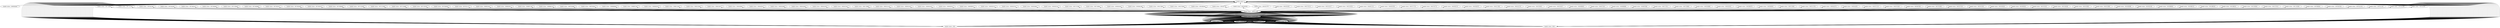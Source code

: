 digraph {
	"loaded values- 1068084093"
	"loaded values- 0"
	"loaded values- 0" -> "loaded values- 1068084093" [dir=back]
	"loaded values- 1050"
	"loaded values- 1050" -> "loaded values- 0" [dir=back]
	"loaded values- 25"
	"loaded values- 25" -> "loaded values- 1050" [dir=back]
	"loaded values- -1246676664"
	"loaded values- -1246676664" -> "loaded values- 25" [dir=back]
	"loaded values- -1090521896"
	"loaded values- -1090521896" -> "loaded values- -1246676664" [dir=back]
	"loaded values- 24"
	"loaded values- 24" -> "loaded values- -1090521896" [dir=back]
	"loaded values- -1246676664"
	"loaded values- -1246676664" -> "loaded values- 24" [dir=back]
	"loaded values- -1090521896"
	"loaded values- -1090521896" -> "loaded values- -1246676664" [dir=back]
	"loaded values- 1067995901"
	"loaded values- 1067995901" -> "loaded values- -1090521896" [dir=back]
	"loaded values- 0"
	"loaded values- 0" -> "loaded values- 1067995901" [dir=back]
	"loaded values- 2050"
	"loaded values- 2050" -> "loaded values- 0" [dir=back]
	"loaded values- 13"
	"loaded values- 13" -> "loaded values- 2050" [dir=back]
	"loaded values- -1246676664"
	"loaded values- -1246676664" -> "loaded values- 13" [dir=back]
	"loaded values- -1090521896"
	"loaded values- -1090521896" -> "loaded values- -1246676664" [dir=back]
	"loaded values- 12"
	"loaded values- 12" -> "loaded values- -1090521896" [dir=back]
	"loaded values- -1246676664"
	"loaded values- -1246676664" -> "loaded values- 12" [dir=back]
	"loaded values- -1090521896"
	"loaded values- -1090521896" -> "loaded values- -1246676664" [dir=back]
	"loaded values- 1067997826"
	"loaded values- 1067997826" -> "loaded values- -1090521896" [dir=back]
	"loaded values- 0"
	"loaded values- 0" -> "loaded values- 1067997826" [dir=back]
	"loaded values- 1050"
	"loaded values- 1050" -> "loaded values- 0" [dir=back]
	"loaded values- 25"
	"loaded values- 25" -> "loaded values- 1050" [dir=back]
	"loaded values- -1246676664"
	"loaded values- -1246676664" -> "loaded values- 25" [dir=back]
	"loaded values- -1090521896"
	"loaded values- -1090521896" -> "loaded values- -1246676664" [dir=back]
	"loaded values- 24"
	"loaded values- 24" -> "loaded values- -1090521896" [dir=back]
	"loaded values- -1246676664"
	"loaded values- -1246676664" -> "loaded values- 24" [dir=back]
	"loaded values- -1090521896"
	"loaded values- -1090521896" -> "loaded values- -1246676664" [dir=back]
	"loaded values- 1067910130"
	"loaded values- 1067910130" -> "loaded values- -1090521896" [dir=back]
	"loaded values- 0"
	"loaded values- 0" -> "loaded values- 1067910130" [dir=back]
	"loaded values- 2050"
	"loaded values- 2050" -> "loaded values- 0" [dir=back]
	"loaded values- 13"
	"loaded values- 13" -> "loaded values- 2050" [dir=back]
	"loaded values- -1246676664"
	"loaded values- -1246676664" -> "loaded values- 13" [dir=back]
	"loaded values- -1090521896"
	"loaded values- -1090521896" -> "loaded values- -1246676664" [dir=back]
	"loaded values- 12"
	"loaded values- 12" -> "loaded values- -1090521896" [dir=back]
	"loaded values- -1246676664"
	"loaded values- -1246676664" -> "loaded values- 12" [dir=back]
	"loaded values- -1090521896"
	"loaded values- -1090521896" -> "loaded values- -1246676664" [dir=back]
	"loaded values- 1067911442"
	"loaded values- 1067911442" -> "loaded values- -1090521896" [dir=back]
	"loaded values- 0"
	"loaded values- 0" -> "loaded values- 1067911442" [dir=back]
	"loaded values- 1050"
	"loaded values- 1050" -> "loaded values- 0" [dir=back]
	"loaded values- 25"
	"loaded values- 25" -> "loaded values- 1050" [dir=back]
	"loaded values- -1246676664"
	"loaded values- -1246676664" -> "loaded values- 25" [dir=back]
	"loaded values- -1090521896"
	"loaded values- -1090521896" -> "loaded values- -1246676664" [dir=back]
	"loaded values- 24"
	"loaded values- 24" -> "loaded values- -1090521896" [dir=back]
	"loaded values- -1246676664"
	"loaded values- -1246676664" -> "loaded values- 24" [dir=back]
	"loaded values- -1090521896"
	"loaded values- -1090521896" -> "loaded values- -1246676664" [dir=back]
	"loaded values- 1067821906"
	"loaded values- 1067821906" -> "loaded values- -1090521896" [dir=back]
	"loaded values- 0"
	"loaded values- 0" -> "loaded values- 1067821906" [dir=back]
	"loaded values- 2050"
	"loaded values- 2050" -> "loaded values- 0" [dir=back]
	"loaded values- 13"
	"loaded values- 13" -> "loaded values- 2050" [dir=back]
	"loaded values- -1246676664"
	"loaded values- -1246676664" -> "loaded values- 13" [dir=back]
	"loaded values- -1090521896"
	"loaded values- -1090521896" -> "loaded values- -1246676664" [dir=back]
	"loaded values- 12"
	"loaded values- 12" -> "loaded values- -1090521896" [dir=back]
	"loaded values- -1246676664"
	"loaded values- -1246676664" -> "loaded values- 12" [dir=back]
	"loaded values- -1090521896"
	"loaded values- -1090521896" -> "loaded values- -1246676664" [dir=back]
	"loaded values- 1067822847"
	"loaded values- 1067822847" -> "loaded values- -1090521896" [dir=back]
	"loaded values- 0"
	"loaded values- 0" -> "loaded values- 1067822847" [dir=back]
	"loaded values- 1050"
	"loaded values- 1050" -> "loaded values- 0" [dir=back]
	"loaded values- 25"
	"loaded values- 25" -> "loaded values- 1050" [dir=back]
	"loaded values- -1246676664"
	"loaded values- -1246676664" -> "loaded values- 25" [dir=back]
	"loaded values- -1090521896"
	"loaded values- -1090521896" -> "loaded values- -1246676664" [dir=back]
	"loaded values- 24"
	"loaded values- 24" -> "loaded values- -1090521896" [dir=back]
	"loaded values- -1246676664"
	"loaded values- -1246676664" -> "loaded values- 24" [dir=back]
	"loaded values- -1090521896"
	"loaded values- -1090521896" -> "loaded values- -1246676664" [dir=back]
	"loaded values- 1067736632"
	"loaded values- 1067736632" -> "loaded values- -1090521896" [dir=back]
	"loaded values- 0"
	"loaded values- 0" -> "loaded values- 1067736632" [dir=back]
	"loaded values- 2050"
	"loaded values- 2050" -> "loaded values- 0" [dir=back]
	"loaded values- 13"
	"loaded values- 13" -> "loaded values- 2050" [dir=back]
	"loaded values- -1246676664"
	"loaded values- -1246676664" -> "loaded values- 13" [dir=back]
	"loaded values- -1090521896"
	"loaded values- -1090521896" -> "loaded values- -1246676664" [dir=back]
	"loaded values- 12"
	"loaded values- 12" -> "loaded values- -1090521896" [dir=back]
	"loaded values- -1246676664"
	"loaded values- -1246676664" -> "loaded values- 12" [dir=back]
	"loaded values- -1090521896"
	"loaded values- -1090521896" -> "loaded values- -1246676664" [dir=back]
	"loaded values- 1067737434"
	"loaded values- 1067737434" -> "loaded values- -1090521896" [dir=back]
	"loaded values- 0"
	"loaded values- 0" -> "loaded values- 1067737434" [dir=back]
	"loaded values- 1050"
	"loaded values- 1050" -> "loaded values- 0" [dir=back]
	"loaded values- 25"
	"loaded values- 25" -> "loaded values- 1050" [dir=back]
	"loaded values- -1246676664"
	"loaded values- -1246676664" -> "loaded values- 25" [dir=back]
	"loaded values- -1090521896"
	"loaded values- -1090521896" -> "loaded values- -1246676664" [dir=back]
	"loaded values- 24"
	"loaded values- 24" -> "loaded values- -1090521896" [dir=back]
	"loaded values- -1246676664"
	"loaded values- -1246676664" -> "loaded values- 24" [dir=back]
	"loaded values- -1090521896"
	"loaded values- -1090521896" -> "loaded values- -1246676664" [dir=back]
	"loaded values- 1067651362"
	"loaded values- 1067651362" -> "loaded values- -1090521896" [dir=back]
	"loaded values- 0"
	"loaded values- 0" -> "loaded values- 1067651362" [dir=back]
	"loaded values- 2050"
	"loaded values- 2050" -> "loaded values- 0" [dir=back]
	"loaded values- 13"
	"loaded values- 13" -> "loaded values- 2050" [dir=back]
	"loaded values- -1246676664"
	"loaded values- -1246676664" -> "loaded values- 13" [dir=back]
	"loaded values- -1090521896"
	"loaded values- -1090521896" -> "loaded values- -1246676664" [dir=back]
	"loaded values- 12"
	"loaded values- 12" -> "loaded values- -1090521896" [dir=back]
	"loaded values- -1246676664"
	"loaded values- -1246676664" -> "loaded values- 12" [dir=back]
	"loaded values- -1090521896"
	"loaded values- -1090521896" -> "loaded values- -1246676664" [dir=back]
	"loaded values- 1067652087"
	"loaded values- 1067652087" -> "loaded values- -1090521896" [dir=back]
	"loaded values- 0"
	"loaded values- 0" -> "loaded values- 1067652087" [dir=back]
	"loaded values- 1050"
	"loaded values- 1050" -> "loaded values- 0" [dir=back]
	"loaded values- 25"
	"loaded values- 25" -> "loaded values- 1050" [dir=back]
	"loaded values- -1246676664"
	"loaded values- -1246676664" -> "loaded values- 25" [dir=back]
	"loaded values- -1090521896"
	"loaded values- -1090521896" -> "loaded values- -1246676664" [dir=back]
	"loaded values- 24"
	"loaded values- 24" -> "loaded values- -1090521896" [dir=back]
	"loaded values- -1246676664"
	"loaded values- -1246676664" -> "loaded values- 24" [dir=back]
	"loaded values- -1090521896"
	"loaded values- -1090521896" -> "loaded values- -1246676664" [dir=back]
	"loaded values- 1067566132"
	"loaded values- 1067566132" -> "loaded values- -1090521896" [dir=back]
	"loaded values- 0"
	"loaded values- 0" -> "loaded values- 1067566132" [dir=back]
	"loaded values- 2050"
	"loaded values- 2050" -> "loaded values- 0" [dir=back]
	"loaded values- 13"
	"loaded values- 13" -> "loaded values- 2050" [dir=back]
	"loaded values- -1246676664"
	"loaded values- -1246676664" -> "loaded values- 13" [dir=back]
	"loaded values- -1090521896"
	"loaded values- -1090521896" -> "loaded values- -1246676664" [dir=back]
	"loaded values- 12"
	"loaded values- 12" -> "loaded values- -1090521896" [dir=back]
	"loaded values- -1246676664"
	"loaded values- -1246676664" -> "loaded values- 12" [dir=back]
	"loaded values- -1090521896"
	"loaded values- -1090521896" -> "loaded values- -1246676664" [dir=back]
	"loaded values- 1067566495"
	"loaded values- 1067566495" -> "loaded values- -1090521896" [dir=back]
	"loaded values- 0"
	"loaded values- 0" -> "loaded values- 1067566495" [dir=back]
	"loaded values- 1050"
	"loaded values- 1050" -> "loaded values- 0" [dir=back]
	"loaded values- 25"
	"loaded values- 25" -> "loaded values- 1050" [dir=back]
	"loaded values- -1246676664"
	"loaded values- -1246676664" -> "loaded values- 25" [dir=back]
	"loaded values- -1090521896"
	"loaded values- -1090521896" -> "loaded values- -1246676664" [dir=back]
	"loaded values- 24"
	"loaded values- 24" -> "loaded values- -1090521896" [dir=back]
	"loaded values- -1246676664"
	"loaded values- -1246676664" -> "loaded values- 24" [dir=back]
	"loaded values- -1090521896"
	"loaded values- -1090521896" -> "loaded values- -1246676664" [dir=back]
	"loaded values- 1067478649"
	"loaded values- 1067478649" -> "loaded values- -1090521896" [dir=back]
	"loaded values- 0"
	"loaded values- 0" -> "loaded values- 1067478649" [dir=back]
	"loaded values- 2050"
	"loaded values- 2050" -> "loaded values- 0" [dir=back]
	"loaded values- 13"
	"loaded values- 13" -> "loaded values- 2050" [dir=back]
	"loaded values- -1246676664"
	"loaded values- -1246676664" -> "loaded values- 13" [dir=back]
	"loaded values- -1090521896"
	"loaded values- -1090521896" -> "loaded values- -1246676664" [dir=back]
	"loaded values- 12"
	"loaded values- 12" -> "loaded values- -1090521896" [dir=back]
	"loaded values- -1246676664"
	"loaded values- -1246676664" -> "loaded values- 12" [dir=back]
	"loaded values- -1090521896"
	"loaded values- -1090521896" -> "loaded values- -1246676664" [dir=back]
	"loaded values- 1067480906"
	"loaded values- 1067480906" -> "loaded values- -1090521896" [dir=back]
	"loaded values- 0"
	"loaded values- 0" -> "loaded values- 1067480906" [dir=back]
	"loaded values- 1050"
	"loaded values- 1050" -> "loaded values- 0" [dir=back]
	"loaded values- 25"
	"loaded values- 25" -> "loaded values- 1050" [dir=back]
	"loaded values- -1246676664"
	"loaded values- -1246676664" -> "loaded values- 25" [dir=back]
	"loaded values- -1090521896"
	"loaded values- -1090521896" -> "loaded values- -1246676664" [dir=back]
	"loaded values- 24"
	"loaded values- 24" -> "loaded values- -1090521896" [dir=back]
	"loaded values- -1246676664"
	"loaded values- -1246676664" -> "loaded values- 24" [dir=back]
	"loaded values- -1090521896"
	"loaded values- -1090521896" -> "loaded values- -1246676664" [dir=back]
	"loaded values- 1067393257"
	"loaded values- 1067393257" -> "loaded values- -1090521896" [dir=back]
	"loaded values- 0"
	"loaded values- 0" -> "loaded values- 1067393257" [dir=back]
	"loaded values- 2050"
	"loaded values- 2050" -> "loaded values- 0" [dir=back]
	"loaded values- 13"
	"loaded values- 13" -> "loaded values- 2050" [dir=back]
	"loaded values- -1246676664"
	"loaded values- -1246676664" -> "loaded values- 13" [dir=back]
	"loaded values- -1090521896"
	"loaded values- -1090521896" -> "loaded values- -1246676664" [dir=back]
	"loaded values- 12"
	"loaded values- 12" -> "loaded values- -1090521896" [dir=back]
	"loaded values- -1246676664"
	"loaded values- -1246676664" -> "loaded values- 12" [dir=back]
	"loaded values- -1090521896"
	"loaded values- -1090521896" -> "loaded values- -1246676664" [dir=back]
	"loaded values- 1067395458"
	"loaded values- 1067395458" -> "loaded values- -1090521896" [dir=back]
	"loaded values- 0"
	"loaded values- 0" -> "loaded values- 1067395458" [dir=back]
	"loaded values- 1050"
	"loaded values- 1050" -> "loaded values- 0" [dir=back]
	"loaded values- 25"
	"loaded values- 25" -> "loaded values- 1050" [dir=back]
	"loaded values- -1246676664"
	"loaded values- -1246676664" -> "loaded values- 25" [dir=back]
	"loaded values- -1090521896"
	"loaded values- -1090521896" -> "loaded values- -1246676664" [dir=back]
	"loaded values- 24"
	"loaded values- 24" -> "loaded values- -1090521896" [dir=back]
	"loaded values- -1246676664"
	"loaded values- -1246676664" -> "loaded values- 24" [dir=back]
	"loaded values- -1090521896"
	"loaded values- -1090521896" -> "loaded values- -1246676664" [dir=back]
	"loaded values- 1067306767"
	"loaded values- 1067306767" -> "loaded values- -1090521896" [dir=back]
	"loaded values- 0"
	"loaded values- 0" -> "loaded values- 1067306767" [dir=back]
	"loaded values- 2050"
	"loaded values- 2050" -> "loaded values- 0" [dir=back]
	"loaded values- 13"
	"loaded values- 13" -> "loaded values- 2050" [dir=back]
	"loaded values- -1246676664"
	"loaded values- -1246676664" -> "loaded values- 13" [dir=back]
	"loaded values- -1090521896"
	"loaded values- -1090521896" -> "loaded values- -1246676664" [dir=back]
	"loaded values- 12"
	"loaded values- 12" -> "loaded values- -1090521896" [dir=back]
	"loaded values- -1246676664"
	"loaded values- -1246676664" -> "loaded values- 12" [dir=back]
	"loaded values- -1090521896"
	"loaded values- -1090521896" -> "loaded values- -1246676664" [dir=back]
	"loaded values- 1067308848"
	"loaded values- 1067308848" -> "loaded values- -1090521896" [dir=back]
	"loaded values- 0"
	"loaded values- 0" -> "loaded values- 1067308848" [dir=back]
	"loaded values- 1050"
	"loaded values- 1050" -> "loaded values- 0" [dir=back]
	"loaded values- 25"
	"loaded values- 25" -> "loaded values- 1050" [dir=back]
	"loaded values- -1246676664"
	"loaded values- -1246676664" -> "loaded values- 25" [dir=back]
	"loaded values- -1090521896"
	"loaded values- -1090521896" -> "loaded values- -1246676664" [dir=back]
	"loaded values- 24"
	"loaded values- 24" -> "loaded values- -1090521896" [dir=back]
	"loaded values- -1246676664"
	"loaded values- -1246676664" -> "loaded values- 24" [dir=back]
	"loaded values- -1090521896"
	"loaded values- -1090521896" -> "loaded values- -1246676664" [dir=back]
	"loaded values- 1067210293"
	"loaded values- 1067210293" -> "loaded values- -1090521896" [dir=back]
	"loaded values- 0"
	"loaded values- 0" -> "loaded values- 1067210293" [dir=back]
	"loaded values- 2050"
	"loaded values- 2050" -> "loaded values- 0" [dir=back]
	"loaded values- 13"
	"loaded values- 13" -> "loaded values- 2050" [dir=back]
	"loaded values- -1246676664"
	"loaded values- -1246676664" -> "loaded values- 13" [dir=back]
	"loaded values- -1090521896"
	"loaded values- -1090521896" -> "loaded values- -1246676664" [dir=back]
	"loaded values- 12"
	"loaded values- 12" -> "loaded values- -1090521896" [dir=back]
	"loaded values- -1246676664"
	"loaded values- -1246676664" -> "loaded values- 12" [dir=back]
	"loaded values- -1090521896"
	"loaded values- -1090521896" -> "loaded values- -1246676664" [dir=back]
	"loaded values- 1067212584"
	"loaded values- 1067212584" -> "loaded values- -1090521896" [dir=back]
	"loaded values- 0"
	"loaded values- 0" -> "loaded values- 1067212584" [dir=back]
	"loaded values- 1050"
	"loaded values- 1050" -> "loaded values- 0" [dir=back]
	"loaded values- 25"
	"loaded values- 25" -> "loaded values- 1050" [dir=back]
	"loaded values- -1246676664"
	"loaded values- -1246676664" -> "loaded values- 25" [dir=back]
	"loaded values- -1090521896"
	"loaded values- -1090521896" -> "loaded values- -1246676664" [dir=back]
	"loaded values- 24"
	"loaded values- 24" -> "loaded values- -1090521896" [dir=back]
	"loaded values- -1246676664"
	"loaded values- -1246676664" -> "loaded values- 24" [dir=back]
	"loaded values- -1090521896"
	"loaded values- -1090521896" -> "loaded values- -1246676664" [dir=back]
	"loaded values- 1067124496"
	"loaded values- 1067124496" -> "loaded values- -1090521896" [dir=back]
	"loaded values- 0"
	"loaded values- 0" -> "loaded values- 1067124496" [dir=back]
	"loaded values- 2050"
	"loaded values- 2050" -> "loaded values- 0" [dir=back]
	"loaded values- 13"
	"loaded values- 13" -> "loaded values- 2050" [dir=back]
	"loaded values- -1246676664"
	"loaded values- -1246676664" -> "loaded values- 13" [dir=back]
	"loaded values- -1090521896"
	"loaded values- -1090521896" -> "loaded values- -1246676664" [dir=back]
	"loaded values- 12"
	"loaded values- 12" -> "loaded values- -1090521896" [dir=back]
	"loaded values- -1246676664"
	"loaded values- -1246676664" -> "loaded values- 12" [dir=back]
	"loaded values- -1090521896"
	"loaded values- -1090521896" -> "loaded values- -1246676664" [dir=back]
	"loaded values- 1067126782"
	"loaded values- 1067126782" -> "loaded values- -1090521896" [dir=back]
	"loaded values- 0"
	"loaded values- 0" -> "loaded values- 1067126782" [dir=back]
	"loaded values- 1050"
	"loaded values- 1050" -> "loaded values- 0" [dir=back]
	"loaded values- 25"
	"loaded values- 25" -> "loaded values- 1050" [dir=back]
	"loaded values- -1246676664"
	"loaded values- -1246676664" -> "loaded values- 25" [dir=back]
	"loaded values- -1090521896"
	"loaded values- -1090521896" -> "loaded values- -1246676664" [dir=back]
	"loaded values- 24"
	"loaded values- 24" -> "loaded values- -1090521896" [dir=back]
	"loaded values- -1246676664"
	"loaded values- -1246676664" -> "loaded values- 24" [dir=back]
	"loaded values- -1090521896"
	"loaded values- -1090521896" -> "loaded values- -1246676664" [dir=back]
	"loaded values- 1067038920"
	"loaded values- 1067038920" -> "loaded values- -1090521896" [dir=back]
	"loaded values- 0"
	"loaded values- 0" -> "loaded values- 1067038920" [dir=back]
	"loaded values- 2050"
	"loaded values- 2050" -> "loaded values- 0" [dir=back]
	"loaded values- 13"
	"loaded values- 13" -> "loaded values- 2050" [dir=back]
	"loaded values- -1246676664"
	"loaded values- -1246676664" -> "loaded values- 13" [dir=back]
	"loaded values- -1090521896"
	"loaded values- -1090521896" -> "loaded values- -1246676664" [dir=back]
	"loaded values- 12"
	"loaded values- 12" -> "loaded values- -1090521896" [dir=back]
	"loaded values- -1246676664"
	"loaded values- -1246676664" -> "loaded values- 12" [dir=back]
	"loaded values- -1090521896"
	"loaded values- -1090521896" -> "loaded values- -1246676664" [dir=back]
	"loaded values- 1067041117"
	"loaded values- 1067041117" -> "loaded values- -1090521896" [dir=back]
	"loaded values- 0"
	"loaded values- 0" -> "loaded values- 1067041117" [dir=back]
	"loaded values- 1050"
	"loaded values- 1050" -> "loaded values- 0" [dir=back]
	"loaded values- 25"
	"loaded values- 25" -> "loaded values- 1050" [dir=back]
	"loaded values- -1246676664"
	"loaded values- -1246676664" -> "loaded values- 25" [dir=back]
	"loaded values- -1090521896"
	"loaded values- -1090521896" -> "loaded values- -1246676664" [dir=back]
	"loaded values- 24"
	"loaded values- 24" -> "loaded values- -1090521896" [dir=back]
	"loaded values- -1246676664"
	"loaded values- -1246676664" -> "loaded values- 24" [dir=back]
	"loaded values- -1090521896"
	"loaded values- -1090521896" -> "loaded values- -1246676664" [dir=back]
	"loaded values- 1066952451"
	"loaded values- 1066952451" -> "loaded values- -1090521896" [dir=back]
	"loaded values- 0"
	"loaded values- 0" -> "loaded values- 1066952451" [dir=back]
	"loaded values- 2050"
	"loaded values- 2050" -> "loaded values- 0" [dir=back]
	"loaded values- 13"
	"loaded values- 13" -> "loaded values- 2050" [dir=back]
	"loaded values- -1246676664"
	"loaded values- -1246676664" -> "loaded values- 13" [dir=back]
	"loaded values- -1090521896"
	"loaded values- -1090521896" -> "loaded values- -1246676664" [dir=back]
	"loaded values- 12"
	"loaded values- 12" -> "loaded values- -1090521896" [dir=back]
	"loaded values- -1246676664"
	"loaded values- -1246676664" -> "loaded values- 12" [dir=back]
	"loaded values- -1090521896"
	"loaded values- -1090521896" -> "loaded values- -1246676664" [dir=back]
	"loaded values- 1066953671"
	"loaded values- 1066953671" -> "loaded values- -1090521896" [dir=back]
	"loaded values- 0"
	"loaded values- 0" -> "loaded values- 1066953671" [dir=back]
	"loaded values- 1050"
	"loaded values- 1050" -> "loaded values- 0" [dir=back]
	"loaded values- 25"
	"loaded values- 25" -> "loaded values- 1050" [dir=back]
	"loaded values- -1246676664"
	"loaded values- -1246676664" -> "loaded values- 25" [dir=back]
	"loaded values- -1090521896"
	"loaded values- -1090521896" -> "loaded values- -1246676664" [dir=back]
	"loaded values- 24"
	"loaded values- 24" -> "loaded values- -1090521896" [dir=back]
	"loaded values- -1246676664"
	"loaded values- -1246676664" -> "loaded values- 24" [dir=back]
	"loaded values- -1090521896"
	"loaded values- -1090521896" -> "loaded values- -1246676664" [dir=back]
	"loaded values- 1066867130"
	"loaded values- 1066867130" -> "loaded values- -1090521896" [dir=back]
	"loaded values- 0"
	"loaded values- 0" -> "loaded values- 1066867130" [dir=back]
	"loaded values- 2050"
	"loaded values- 2050" -> "loaded values- 0" [dir=back]
	"loaded values- 13"
	"loaded values- 13" -> "loaded values- 2050" [dir=back]
	"loaded values- -1246676664"
	"loaded values- -1246676664" -> "loaded values- 13" [dir=back]
	"loaded values- -1090521896"
	"loaded values- -1090521896" -> "loaded values- -1246676664" [dir=back]
	"loaded values- 12"
	"loaded values- 12" -> "loaded values- -1090521896" [dir=back]
	"loaded values- -1246676664"
	"loaded values- -1246676664" -> "loaded values- 12" [dir=back]
	"loaded values- -1090521896"
	"loaded values- -1090521896" -> "loaded values- -1246676664" [dir=back]
	"loaded values- 1066868170"
	"loaded values- 1066868170" -> "loaded values- -1090521896" [dir=back]
	"loaded values- 0"
	"loaded values- 0" -> "loaded values- 1066868170" [dir=back]
	"loaded values- 1050"
	"loaded values- 1050" -> "loaded values- 0" [dir=back]
	"loaded values- 25"
	"loaded values- 25" -> "loaded values- 1050" [dir=back]
	"loaded values- -1246676664"
	"loaded values- -1246676664" -> "loaded values- 25" [dir=back]
	"loaded values- -1090521896"
	"loaded values- -1090521896" -> "loaded values- -1246676664" [dir=back]
	"loaded values- 24"
	"loaded values- 24" -> "loaded values- -1090521896" [dir=back]
	"loaded values- -1246676664"
	"loaded values- -1246676664" -> "loaded values- 24" [dir=back]
	"loaded values- -1090521896"
	"loaded values- -1090521896" -> "loaded values- -1246676664" [dir=back]
	"loaded values- 1066781895"
	"loaded values- 1066781895" -> "loaded values- -1090521896" [dir=back]
	"loaded values- 0"
	"loaded values- 0" -> "loaded values- 1066781895" [dir=back]
	"loaded values- 2050"
	"loaded values- 2050" -> "loaded values- 0" [dir=back]
	"loaded values- 13"
	"loaded values- 13" -> "loaded values- 2050" [dir=back]
	"loaded values- -1246676664"
	"loaded values- -1246676664" -> "loaded values- 13" [dir=back]
	"loaded values- -1090521896"
	"loaded values- -1090521896" -> "loaded values- -1246676664" [dir=back]
	"loaded values- 12"
	"loaded values- 12" -> "loaded values- -1090521896" [dir=back]
	"loaded values- -1246676664"
	"loaded values- -1246676664" -> "loaded values- 12" [dir=back]
	"loaded values- -1090521896"
	"loaded values- -1090521896" -> "loaded values- -1246676664" [dir=back]
	"loaded values- 1066782851"
	"loaded values- 1066782851" -> "loaded values- -1090521896" [dir=back]
	"loaded values- 0"
	"loaded values- 0" -> "loaded values- 1066782851" [dir=back]
	"loaded values- 1050"
	"loaded values- 1050" -> "loaded values- 0" [dir=back]
	"loaded values- 25"
	"loaded values- 25" -> "loaded values- 1050" [dir=back]
	"loaded values- -1246676664"
	"loaded values- -1246676664" -> "loaded values- 25" [dir=back]
	"loaded values- -1090521896"
	"loaded values- -1090521896" -> "loaded values- -1246676664" [dir=back]
	"loaded values- 24"
	"loaded values- 24" -> "loaded values- -1090521896" [dir=back]
	"loaded values- -1246676664"
	"loaded values- -1246676664" -> "loaded values- 24" [dir=back]
	"loaded values- -1090521896"
	"loaded values- -1090521896" -> "loaded values- -1246676664" [dir=back]
	"loaded values- 1066696636"
	"loaded values- 1066696636" -> "loaded values- -1090521896" [dir=back]
	"loaded values- 0"
	"loaded values- 0" -> "loaded values- 1066696636" [dir=back]
	"loaded values- 2050"
	"loaded values- 2050" -> "loaded values- 0" [dir=back]
	"loaded values- 13"
	"loaded values- 13" -> "loaded values- 2050" [dir=back]
	"loaded values- -1246676664"
	"loaded values- -1246676664" -> "loaded values- 13" [dir=back]
	"loaded values- -1090521896"
	"loaded values- -1090521896" -> "loaded values- -1246676664" [dir=back]
	"loaded values- 12"
	"loaded values- 12" -> "loaded values- -1090521896" [dir=back]
	"loaded values- -1246676664"
	"loaded values- -1246676664" -> "loaded values- 12" [dir=back]
	"loaded values- -1090521896"
	"loaded values- -1090521896" -> "loaded values- -1246676664" [dir=back]
	"loaded values- 1066697250"
	"loaded values- 1066697250" -> "loaded values- -1090521896" [dir=back]
	"loaded values- 0"
	"loaded values- 0" -> "loaded values- 1066697250" [dir=back]
	"loaded values- 1050"
	"loaded values- 1050" -> "loaded values- 0" [dir=back]
	"loaded values- 25"
	"loaded values- 25" -> "loaded values- 1050" [dir=back]
	"loaded values- -1246676664"
	"loaded values- -1246676664" -> "loaded values- 25" [dir=back]
	"loaded values- -1090521896"
	"loaded values- -1090521896" -> "loaded values- -1246676664" [dir=back]
	"loaded values- 24"
	"loaded values- 24" -> "loaded values- -1090521896" [dir=back]
	"loaded values- -1246676664"
	"loaded values- -1246676664" -> "loaded values- 24" [dir=back]
	"loaded values- -1090521896"
	"loaded values- -1090521896" -> "loaded values- -1246676664" [dir=back]
	"loaded values- 1066609379"
	"loaded values- 1066609379" -> "loaded values- -1090521896" [dir=back]
	"loaded values- 0"
	"loaded values- 0" -> "loaded values- 1066609379" [dir=back]
	"loaded values- 2050"
	"loaded values- 2050" -> "loaded values- 0" [dir=back]
	"loaded values- 13"
	"loaded values- 13" -> "loaded values- 2050" [dir=back]
	"loaded values- -1246676664"
	"loaded values- -1246676664" -> "loaded values- 13" [dir=back]
	"loaded values- -1090521896"
	"loaded values- -1090521896" -> "loaded values- -1246676664" [dir=back]
	"loaded values- 12"
	"loaded values- 12" -> "loaded values- -1090521896" [dir=back]
	"loaded values- -1246676664"
	"loaded values- -1246676664" -> "loaded values- 12" [dir=back]
	"loaded values- -1090521896"
	"loaded values- -1090521896" -> "loaded values- -1246676664" [dir=back]
	"loaded values- 1066611654"
	"loaded values- 1066611654" -> "loaded values- -1090521896" [dir=back]
	"loaded values- 0"
	"loaded values- 0" -> "loaded values- 1066611654" [dir=back]
	"loaded values- 1050"
	"loaded values- 1050" -> "loaded values- 0" [dir=back]
	"loaded values- 25"
	"loaded values- 25" -> "loaded values- 1050" [dir=back]
	"loaded values- -1246676664"
	"loaded values- -1246676664" -> "loaded values- 25" [dir=back]
	"loaded values- -1090521896"
	"loaded values- -1090521896" -> "loaded values- -1246676664" [dir=back]
	"loaded values- 24"
	"loaded values- 24" -> "loaded values- -1090521896" [dir=back]
	"loaded values- -1246676664"
	"loaded values- -1246676664" -> "loaded values- 24" [dir=back]
	"loaded values- -1090521896"
	"loaded values- -1090521896" -> "loaded values- -1246676664" [dir=back]
	"loaded values- 1066523584"
	"loaded values- 1066523584" -> "loaded values- -1090521896" [dir=back]
	"loaded values- 0"
	"loaded values- 0" -> "loaded values- 1066523584" [dir=back]
	"loaded values- 2050"
	"loaded values- 2050" -> "loaded values- 0" [dir=back]
	"loaded values- 13"
	"loaded values- 13" -> "loaded values- 2050" [dir=back]
	"loaded values- -1246676664"
	"loaded values- -1246676664" -> "loaded values- 13" [dir=back]
	"loaded values- -1090521896"
	"loaded values- -1090521896" -> "loaded values- -1246676664" [dir=back]
	"loaded values- 12"
	"loaded values- 12" -> "loaded values- -1090521896" [dir=back]
	"loaded values- -1246676664"
	"loaded values- -1246676664" -> "loaded values- 12" [dir=back]
	"loaded values- -1090521896"
	"loaded values- -1090521896" -> "loaded values- -1246676664" [dir=back]
	"loaded values- 1066525877"
	"loaded values- 1066525877" -> "loaded values- -1090521896" [dir=back]
	"loaded values- 0"
	"loaded values- 0" -> "loaded values- 1066525877" [dir=back]
	"loaded values- 1050"
	"loaded values- 1050" -> "loaded values- 0" [dir=back]
	"loaded values- 25"
	"loaded values- 25" -> "loaded values- 1050" [dir=back]
	"loaded values- -1246676664"
	"loaded values- -1246676664" -> "loaded values- 25" [dir=back]
	"loaded values- -1090521896"
	"loaded values- -1090521896" -> "loaded values- -1246676664" [dir=back]
	"loaded values- 24"
	"loaded values- 24" -> "loaded values- -1090521896" [dir=back]
	"loaded values- -1246676664"
	"loaded values- -1246676664" -> "loaded values- 24" [dir=back]
	"loaded values- -1090521896"
	"loaded values- -1090521896" -> "loaded values- -1246676664" [dir=back]
	"loaded values- 1066438061"
	"loaded values- 1066438061" -> "loaded values- -1090521896" [dir=back]
	"loaded values- 0"
	"loaded values- 0" -> "loaded values- 1066438061" [dir=back]
	"loaded values- 2050"
	"loaded values- 2050" -> "loaded values- 0" [dir=back]
	"loaded values- 13"
	"loaded values- 13" -> "loaded values- 2050" [dir=back]
	"loaded values- -1246676664"
	"loaded values- -1246676664" -> "loaded values- 13" [dir=back]
	"loaded values- -1090521896"
	"loaded values- -1090521896" -> "loaded values- -1246676664" [dir=back]
	"loaded values- 12"
	"loaded values- 12" -> "loaded values- -1090521896" [dir=back]
	"loaded values- -1246676664"
	"loaded values- -1246676664" -> "loaded values- 12" [dir=back]
	"loaded values- -1090521896"
	"loaded values- -1090521896" -> "loaded values- -1246676664" [dir=back]
	"loaded values- 1066440257"
	"loaded values- 1066440257" -> "loaded values- -1090521896" [dir=back]
	"loaded values- 0"
	"loaded values- 0" -> "loaded values- 1066440257" [dir=back]
	"loaded values- 1050"
	"loaded values- 1050" -> "loaded values- 0" [dir=back]
	"loaded values- 25"
	"loaded values- 25" -> "loaded values- 1050" [dir=back]
	"loaded values- -1246676664"
	"loaded values- -1246676664" -> "loaded values- 25" [dir=back]
	"loaded values- -1090521896"
	"loaded values- -1090521896" -> "loaded values- -1246676664" [dir=back]
	"loaded values- 24"
	"loaded values- 24" -> "loaded values- -1090521896" [dir=back]
	"loaded values- -1246676664"
	"loaded values- -1246676664" -> "loaded values- 24" [dir=back]
	"loaded values- -1090521896"
	"loaded values- -1090521896" -> "loaded values- -1246676664" [dir=back]
	"loaded values- 1066350369"
	"loaded values- 1066350369" -> "loaded values- -1090521896" [dir=back]
	"loaded values- 0"
	"loaded values- 0" -> "loaded values- 1066350369" [dir=back]
	"loaded values- 2050"
	"loaded values- 2050" -> "loaded values- 0" [dir=back]
	"loaded values- 13"
	"loaded values- 13" -> "loaded values- 2050" [dir=back]
	"loaded values- -1246676664"
	"loaded values- -1246676664" -> "loaded values- 13" [dir=back]
	"loaded values- -1090521896"
	"loaded values- -1090521896" -> "loaded values- -1246676664" [dir=back]
	"loaded values- 12"
	"loaded values- 12" -> "loaded values- -1090521896" [dir=back]
	"loaded values- -1246676664"
	"loaded values- -1246676664" -> "loaded values- 12" [dir=back]
	"loaded values- -1090521896"
	"loaded values- -1090521896" -> "loaded values- -1246676664" [dir=back]
	"loaded values- 1066352654"
	"loaded values- 1066352654" -> "loaded values- -1090521896" [dir=back]
	"loaded values- 0"
	"loaded values- 0" -> "loaded values- 1066352654" [dir=back]
	"loaded values- 1050"
	"loaded values- 1050" -> "loaded values- 0" [dir=back]
	"loaded values- 25"
	"loaded values- 25" -> "loaded values- 1050" [dir=back]
	"loaded values- -1246676664"
	"loaded values- -1246676664" -> "loaded values- 25" [dir=back]
	"loaded values- -1090521896"
	"loaded values- -1090521896" -> "loaded values- -1246676664" [dir=back]
	"loaded values- 24"
	"loaded values- 24" -> "loaded values- -1090521896" [dir=back]
	"loaded values- -1246676664"
	"loaded values- -1246676664" -> "loaded values- 24" [dir=back]
	"loaded values- -1090521896"
	"loaded values- -1090521896" -> "loaded values- -1246676664" [dir=back]
	"loaded values- 1066264795"
	"loaded values- 1066264795" -> "loaded values- -1090521896" [dir=back]
	"loaded values- 0"
	"loaded values- 0" -> "loaded values- 1066264795" [dir=back]
	"loaded values- 2050"
	"loaded values- 2050" -> "loaded values- 0" [dir=back]
	"loaded values- 13"
	"loaded values- 13" -> "loaded values- 2050" [dir=back]
	"loaded values- -1246676664"
	"loaded values- -1246676664" -> "loaded values- 13" [dir=back]
	"loaded values- -1090521896"
	"loaded values- -1090521896" -> "loaded values- -1246676664" [dir=back]
	"loaded values- 12"
	"loaded values- 12" -> "loaded values- -1090521896" [dir=back]
	"loaded values- -1246676664"
	"loaded values- -1246676664" -> "loaded values- 12" [dir=back]
	"loaded values- -1090521896"
	"loaded values- -1090521896" -> "loaded values- -1246676664" [dir=back]
	"loaded values- 1066267042"
	"loaded values- 1066267042" -> "loaded values- -1090521896" [dir=back]
	"loaded values- 0"
	"loaded values- 0" -> "loaded values- 1066267042" [dir=back]
	"loaded values- 1050"
	"loaded values- 1050" -> "loaded values- 0" [dir=back]
	"loaded values- 25"
	"loaded values- 25" -> "loaded values- 1050" [dir=back]
	"loaded values- -1246676664"
	"loaded values- -1246676664" -> "loaded values- 25" [dir=back]
	"loaded values- -1090521896"
	"loaded values- -1090521896" -> "loaded values- -1246676664" [dir=back]
	"loaded values- 24"
	"loaded values- 24" -> "loaded values- -1090521896" [dir=back]
	"loaded values- -1246676664"
	"loaded values- -1246676664" -> "loaded values- 24" [dir=back]
	"loaded values- -1090521896"
	"loaded values- -1090521896" -> "loaded values- -1246676664" [dir=back]
	"loaded values- 1066178999"
	"loaded values- 1066178999" -> "loaded values- -1090521896" [dir=back]
	"loaded values- 0"
	"loaded values- 0" -> "loaded values- 1066178999" [dir=back]
	"loaded values- 2050"
	"loaded values- 2050" -> "loaded values- 0" [dir=back]
	"loaded values- 13"
	"loaded values- 13" -> "loaded values- 2050" [dir=back]
	"loaded values- -1246676664"
	"loaded values- -1246676664" -> "loaded values- 13" [dir=back]
	"loaded values- -1090521896"
	"loaded values- -1090521896" -> "loaded values- -1246676664" [dir=back]
	"loaded values- 12"
	"loaded values- 12" -> "loaded values- -1090521896" [dir=back]
	"loaded values- -1246676664"
	"loaded values- -1246676664" -> "loaded values- 12" [dir=back]
	"loaded values- -1090521896"
	"loaded values- -1090521896" -> "loaded values- -1246676664" [dir=back]
	"loaded values- 1066181145"
	"loaded values- 1066181145" -> "loaded values- -1090521896" [dir=back]
	"loaded values- 0"
	"loaded values- 0" -> "loaded values- 1066181145" [dir=back]
	"loaded values- 1050"
	"loaded values- 1050" -> "loaded values- 0" [dir=back]
	"loaded values- 25"
	"loaded values- 25" -> "loaded values- 1050" [dir=back]
	"loaded values- -1246676664"
	"loaded values- -1246676664" -> "loaded values- 25" [dir=back]
	"loaded values- -1090521896"
	"loaded values- -1090521896" -> "loaded values- -1246676664" [dir=back]
	"loaded values- 24"
	"loaded values- 24" -> "loaded values- -1090521896" [dir=back]
	"loaded values- -1246676664"
	"loaded values- -1246676664" -> "loaded values- 24" [dir=back]
	"loaded values- -1090521896"
	"loaded values- -1090521896" -> "loaded values- -1246676664" [dir=back]
	"loaded values- 1066091910"
	"loaded values- 1066091910" -> "loaded values- -1090521896" [dir=back]
	"loaded values- 0"
	"loaded values- 0" -> "loaded values- 1066091910" [dir=back]
	"loaded values- 2050"
	"loaded values- 2050" -> "loaded values- 0" [dir=back]
	"loaded values- 13"
	"loaded values- 13" -> "loaded values- 2050" [dir=back]
	"loaded values- -1246676664"
	"loaded values- -1246676664" -> "loaded values- 13" [dir=back]
	"loaded values- -1090521896"
	"loaded values- -1090521896" -> "loaded values- -1246676664" [dir=back]
	"loaded values- 12"
	"loaded values- 12" -> "loaded values- -1090521896" [dir=back]
	"loaded values- -1246676664"
	"loaded values- -1246676664" -> "loaded values- 12" [dir=back]
	"loaded values- -1090521896"
	"loaded values- -1090521896" -> "loaded values- -1246676664" [dir=back]
	"loaded values- 1066092532"
	"loaded values- 1066092532" -> "loaded values- -1090521896" [dir=back]
	"loaded values- 0"
	"loaded values- 0" -> "loaded values- 1066092532" [dir=back]
	"loaded values- 1050"
	"loaded values- 1050" -> "loaded values- 0" [dir=back]
	"loaded values- 25"
	"loaded values- 25" -> "loaded values- 1050" [dir=back]
	"loaded values- -1246676664"
	"loaded values- -1246676664" -> "loaded values- 25" [dir=back]
	"loaded values- -1090521896"
	"loaded values- -1090521896" -> "loaded values- -1246676664" [dir=back]
	"loaded values- 24"
	"loaded values- 24" -> "loaded values- -1090521896" [dir=back]
	"loaded values- -1246676664"
	"loaded values- -1246676664" -> "loaded values- 24" [dir=back]
	"loaded values- -1090521896"
	"loaded values- -1090521896" -> "loaded values- -1246676664" [dir=back]
	"loaded values- 1066005521"
	"loaded values- 1066005521" -> "loaded values- -1090521896" [dir=back]
	"loaded values- 0"
	"loaded values- 0" -> "loaded values- 1066005521" [dir=back]
	"loaded values- 2050"
	"loaded values- 2050" -> "loaded values- 0" [dir=back]
	"loaded values- 13"
	"loaded values- 13" -> "loaded values- 2050" [dir=back]
	"loaded values- -1246676664"
	"loaded values- -1246676664" -> "loaded values- 13" [dir=back]
	"loaded values- -1090521896"
	"loaded values- -1090521896" -> "loaded values- -1246676664" [dir=back]
	"loaded values- 12"
	"loaded values- 12" -> "loaded values- -1090521896" [dir=back]
	"loaded values- -1246676664"
	"loaded values- -1246676664" -> "loaded values- 12" [dir=back]
	"loaded values- -1090521896"
	"loaded values- -1090521896" -> "loaded values- -1246676664" [dir=back]
	"loaded values- 1066006871"
	"loaded values- 1066006871" -> "loaded values- -1090521896" [dir=back]
	"loaded values- 0"
	"loaded values- 0" -> "loaded values- 1066006871" [dir=back]
	"loaded values- 1050"
	"loaded values- 1050" -> "loaded values- 0" [dir=back]
	"loaded values- 25"
	"loaded values- 25" -> "loaded values- 1050" [dir=back]
	"loaded values- -1246676664"
	"loaded values- -1246676664" -> "loaded values- 25" [dir=back]
	"loaded values- -1090521896"
	"loaded values- -1090521896" -> "loaded values- -1246676664" [dir=back]
	"loaded values- 24"
	"loaded values- 24" -> "loaded values- -1090521896" [dir=back]
	"loaded values- -1246676664"
	"loaded values- -1246676664" -> "loaded values- 24" [dir=back]
	"loaded values- -1090521896"
	"loaded values- -1090521896" -> "loaded values- -1246676664" [dir=back]
	"loaded values- 1065920272"
	"loaded values- 1065920272" -> "loaded values- -1090521896" [dir=back]
	"loaded values- 0"
	"loaded values- 0" -> "loaded values- 1065920272" [dir=back]
	"loaded values- 2050"
	"loaded values- 2050" -> "loaded values- 0" [dir=back]
	"loaded values- 13"
	"loaded values- 13" -> "loaded values- 2050" [dir=back]
	"loaded values- -1246676664"
	"loaded values- -1246676664" -> "loaded values- 13" [dir=back]
	"loaded values- -1090521896"
	"loaded values- -1090521896" -> "loaded values- -1246676664" [dir=back]
	"loaded values- 12"
	"loaded values- 12" -> "loaded values- -1090521896" [dir=back]
	"loaded values- -1246676664"
	"loaded values- -1246676664" -> "loaded values- 12" [dir=back]
	"loaded values- -1090521896"
	"loaded values- -1090521896" -> "loaded values- -1246676664" [dir=back]
	"loaded values- 1065920701"
	"loaded values- 1065920701" -> "loaded values- -1090521896" [dir=back]
	"loaded values- 0"
	"loaded values- 0" -> "loaded values- 1065920701" [dir=back]
	"loaded values- 1050"
	"loaded values- 1050" -> "loaded values- 0" [dir=back]
	"loaded values- 25"
	"loaded values- 25" -> "loaded values- 1050" [dir=back]
	"loaded values- -1246676664"
	"loaded values- -1246676664" -> "loaded values- 25" [dir=back]
	"loaded values- -1090521896"
	"loaded values- -1090521896" -> "loaded values- -1246676664" [dir=back]
	"loaded values- 24"
	"loaded values- 24" -> "loaded values- -1090521896" [dir=back]
	"loaded values- -1246676664"
	"loaded values- -1246676664" -> "loaded values- 24" [dir=back]
	"loaded values- -1090521896"
	"loaded values- -1090521896" -> "loaded values- -1246676664" [dir=back]
	"loaded values- 1065834681"
	"loaded values- 1065834681" -> "loaded values- -1090521896" [dir=back]
	"loaded values- 0"
	"loaded values- 0" -> "loaded values- 1065834681" [dir=back]
	"loaded values- 2050"
	"loaded values- 2050" -> "loaded values- 0" [dir=back]
	"loaded values- 13"
	"loaded values- 13" -> "loaded values- 2050" [dir=back]
	"loaded values- -1246676664"
	"loaded values- -1246676664" -> "loaded values- 13" [dir=back]
	"loaded values- -1090521896"
	"loaded values- -1090521896" -> "loaded values- -1246676664" [dir=back]
	"loaded values- 12"
	"loaded values- 12" -> "loaded values- -1090521896" [dir=back]
	"loaded values- -1246676664"
	"loaded values- -1246676664" -> "loaded values- 12" [dir=back]
	"loaded values- -1090521896"
	"loaded values- -1090521896" -> "loaded values- -1246676664" [dir=back]
	"loaded values- 1065835224"
	"loaded values- 1065835224" -> "loaded values- -1090521896" [dir=back]
	"loaded values- 0"
	"loaded values- 0" -> "loaded values- 1065835224" [dir=back]
	"loaded values- 1050"
	"loaded values- 1050" -> "loaded values- 0" [dir=back]
	"loaded values- 25"
	"loaded values- 25" -> "loaded values- 1050" [dir=back]
	"loaded values- -1246676664"
	"loaded values- -1246676664" -> "loaded values- 25" [dir=back]
	"loaded values- -1090521896"
	"loaded values- -1090521896" -> "loaded values- -1246676664" [dir=back]
	"loaded values- 24"
	"loaded values- 24" -> "loaded values- -1090521896" [dir=back]
	"loaded values- -1246676664"
	"loaded values- -1246676664" -> "loaded values- 24" [dir=back]
	"loaded values- -1090521896"
	"loaded values- -1090521896" -> "loaded values- -1246676664" [dir=back]
	"loaded values- 1065747398"
	"loaded values- 1065747398" -> "loaded values- -1090521896" [dir=back]
	"loaded values- 0"
	"loaded values- 0" -> "loaded values- 1065747398" [dir=back]
	"loaded values- 2050"
	"loaded values- 2050" -> "loaded values- 0" [dir=back]
	"loaded values- 13"
	"loaded values- 13" -> "loaded values- 2050" [dir=back]
	"loaded values- -1246676664"
	"loaded values- -1246676664" -> "loaded values- 13" [dir=back]
	"loaded values- -1090521896"
	"loaded values- -1090521896" -> "loaded values- -1246676664" [dir=back]
	"loaded values- 12"
	"loaded values- 12" -> "loaded values- -1090521896" [dir=back]
	"loaded values- -1246676664"
	"loaded values- -1246676664" -> "loaded values- 12" [dir=back]
	"loaded values- -1090521896"
	"loaded values- -1090521896" -> "loaded values- -1246676664" [dir=back]
	"loaded values- 1065749681"
	"loaded values- 1065749681" -> "loaded values- -1090521896" [dir=back]
	"loaded values- 0"
	"loaded values- 0" -> "loaded values- 1065749681" [dir=back]
	"loaded values- 1050"
	"loaded values- 1050" -> "loaded values- 0" [dir=back]
	"loaded values- 25"
	"loaded values- 25" -> "loaded values- 1050" [dir=back]
	"loaded values- -1246676664"
	"loaded values- -1246676664" -> "loaded values- 25" [dir=back]
	"loaded values- -1090521896"
	"loaded values- -1090521896" -> "loaded values- -1246676664" [dir=back]
	"loaded values- 24"
	"loaded values- 24" -> "loaded values- -1090521896" [dir=back]
	"loaded values- -1246676664"
	"loaded values- -1246676664" -> "loaded values- 24" [dir=back]
	"loaded values- -1090521896"
	"loaded values- -1090521896" -> "loaded values- -1246676664" [dir=back]
	"loaded values- 1065661923"
	"loaded values- 1065661923" -> "loaded values- -1090521896" [dir=back]
	"loaded values- 0"
	"loaded values- 0" -> "loaded values- 1065661923" [dir=back]
	"loaded values- 2050"
	"loaded values- 2050" -> "loaded values- 0" [dir=back]
	"loaded values- 13"
	"loaded values- 13" -> "loaded values- 2050" [dir=back]
	"loaded values- -1246676664"
	"loaded values- -1246676664" -> "loaded values- 13" [dir=back]
	"loaded values- -1090521896"
	"loaded values- -1090521896" -> "loaded values- -1246676664" [dir=back]
	"loaded values- 12"
	"loaded values- 12" -> "loaded values- -1090521896" [dir=back]
	"loaded values- -1246676664"
	"loaded values- -1246676664" -> "loaded values- 12" [dir=back]
	"loaded values- -1090521896"
	"loaded values- -1090521896" -> "loaded values- -1246676664" [dir=back]
	"loaded values- 1065664199"
	"loaded values- 1065664199" -> "loaded values- -1090521896" [dir=back]
	"loaded values- 0"
	"loaded values- 0" -> "loaded values- 1065664199" [dir=back]
	"loaded values- 1050"
	"loaded values- 1050" -> "loaded values- 0" [dir=back]
	"loaded values- 25"
	"loaded values- 25" -> "loaded values- 1050" [dir=back]
	"loaded values- -1246676664"
	"loaded values- -1246676664" -> "loaded values- 25" [dir=back]
	"loaded values- -1090521896"
	"loaded values- -1090521896" -> "loaded values- -1246676664" [dir=back]
	"loaded values- 24"
	"loaded values- 24" -> "loaded values- -1090521896" [dir=back]
	"loaded values- -1246676664"
	"loaded values- -1246676664" -> "loaded values- 24" [dir=back]
	"loaded values- -1090521896"
	"loaded values- -1090521896" -> "loaded values- -1246676664" [dir=back]
	"loaded values- 1065574967"
	"loaded values- 1065574967" -> "loaded values- -1090521896" [dir=back]
	"loaded values- 0"
	"loaded values- 0" -> "loaded values- 1065574967" [dir=back]
	"loaded values- 2050"
	"loaded values- 2050" -> "loaded values- 0" [dir=back]
	"loaded values- 13"
	"loaded values- 13" -> "loaded values- 2050" [dir=back]
	"loaded values- -1246676664"
	"loaded values- -1246676664" -> "loaded values- 13" [dir=back]
	"loaded values- -1090521896"
	"loaded values- -1090521896" -> "loaded values- -1246676664" [dir=back]
	"loaded values- 12"
	"loaded values- 12" -> "loaded values- -1090521896" [dir=back]
	"loaded values- -1246676664"
	"loaded values- -1246676664" -> "loaded values- 12" [dir=back]
	"loaded values- -1090521896"
	"loaded values- -1090521896" -> "loaded values- -1246676664" [dir=back]
	"loaded values- 1065576393"
	"loaded values- 1065576393" -> "loaded values- -1090521896" [dir=back]
	"loaded values- 0"
	"loaded values- 0" -> "loaded values- 1065576393" [dir=back]
	"loaded values- 1050"
	"loaded values- 1050" -> "loaded values- 0" [dir=back]
	"loaded values- 25"
	"loaded values- 25" -> "loaded values- 1050" [dir=back]
	"loaded values- -1246676664"
	"loaded values- -1246676664" -> "loaded values- 25" [dir=back]
	"loaded values- -1090521896"
	"loaded values- -1090521896" -> "loaded values- -1246676664" [dir=back]
	"loaded values- 24"
	"loaded values- 24" -> "loaded values- -1090521896" [dir=back]
	"loaded values- -1246676664"
	"loaded values- -1246676664" -> "loaded values- 24" [dir=back]
	"loaded values- -1090521896"
	"loaded values- -1090521896" -> "loaded values- -1246676664" [dir=back]
	"loaded values- 1065489444"
	"loaded values- 1065489444" -> "loaded values- -1090521896" [dir=back]
	"loaded values- 0"
	"loaded values- 0" -> "loaded values- 1065489444" [dir=back]
	"loaded values- 2050"
	"loaded values- 2050" -> "loaded values- 0" [dir=back]
	"loaded values- 13"
	"loaded values- 13" -> "loaded values- 2050" [dir=back]
	"loaded values- -1246676664"
	"loaded values- -1246676664" -> "loaded values- 13" [dir=back]
	"loaded values- -1090521896"
	"loaded values- -1090521896" -> "loaded values- -1246676664" [dir=back]
	"loaded values- 12"
	"loaded values- 12" -> "loaded values- -1090521896" [dir=back]
	"loaded values- -1246676664"
	"loaded values- -1246676664" -> "loaded values- 12" [dir=back]
	"loaded values- -1090521896"
	"loaded values- -1090521896" -> "loaded values- -1246676664" [dir=back]
	"loaded values- 1065487187"
	"loaded values- 1065487187" -> "loaded values- -1090521896" [dir=back]
	"loaded values- 0"
	"loaded values- 0" -> "loaded values- 1065487187" [dir=back]
	"loaded values- 1050"
	"loaded values- 1050" -> "loaded values- 0" [dir=back]
	"loaded values- 25"
	"loaded values- 25" -> "loaded values- 1050" [dir=back]
	"loaded values- -1246676664"
	"loaded values- -1246676664" -> "loaded values- 25" [dir=back]
	"loaded values- -1090521896"
	"loaded values- -1090521896" -> "loaded values- -1246676664" [dir=back]
	"loaded values- 24"
	"loaded values- 24" -> "loaded values- -1090521896" [dir=back]
	"loaded values- -1246676664"
	"loaded values- -1246676664" -> "loaded values- 24" [dir=back]
	"loaded values- -1090521896"
	"loaded values- -1090521896" -> "loaded values- -1246676664" [dir=back]
	"loaded values- 1065403384"
	"loaded values- 1065403384" -> "loaded values- -1090521896" [dir=back]
	"loaded values- 0"
	"loaded values- 0" -> "loaded values- 1065403384" [dir=back]
	"loaded values- 2050"
	"loaded values- 2050" -> "loaded values- 0" [dir=back]
	"loaded values- 13"
	"loaded values- 13" -> "loaded values- 2050" [dir=back]
	"loaded values- -1246676664"
	"loaded values- -1246676664" -> "loaded values- 13" [dir=back]
	"loaded values- -1090521896"
	"loaded values- -1090521896" -> "loaded values- -1246676664" [dir=back]
	"loaded values- 12"
	"loaded values- 12" -> "loaded values- -1090521896" [dir=back]
	"loaded values- -1246676664"
	"loaded values- -1246676664" -> "loaded values- 12" [dir=back]
	"loaded values- -1090521896"
	"loaded values- -1090521896" -> "loaded values- -1246676664" [dir=back]
	"loaded values- 1065401376"
	"loaded values- 1065401376" -> "loaded values- -1090521896" [dir=back]
	"loaded values- 0"
	"loaded values- 0" -> "loaded values- 1065401376" [dir=back]
	"loaded values- 1050"
	"loaded values- 1050" -> "loaded values- 0" [dir=back]
	"loaded values- 25"
	"loaded values- 25" -> "loaded values- 1050" [dir=back]
	"loaded values- -1246676664"
	"loaded values- -1246676664" -> "loaded values- 25" [dir=back]
	"loaded values- -1090521896"
	"loaded values- -1090521896" -> "loaded values- -1246676664" [dir=back]
	"loaded values- 24"
	"loaded values- 24" -> "loaded values- -1090521896" [dir=back]
	"loaded values- -1246676664"
	"loaded values- -1246676664" -> "loaded values- 24" [dir=back]
	"loaded values- -1090521896"
	"loaded values- -1090521896" -> "loaded values- -1246676664" [dir=back]
	"loaded values- 1065281952"
	"loaded values- 1065281952" -> "loaded values- -1090521896" [dir=back]
	"loaded values- 0"
	"loaded values- 0" -> "loaded values- 1065281952" [dir=back]
	"loaded values- 2050"
	"loaded values- 2050" -> "loaded values- 0" [dir=back]
	"loaded values- 13"
	"loaded values- 13" -> "loaded values- 2050" [dir=back]
	"loaded values- -1246676664"
	"loaded values- -1246676664" -> "loaded values- 13" [dir=back]
	"loaded values- -1090521896"
	"loaded values- -1090521896" -> "loaded values- -1246676664" [dir=back]
	"loaded values- 12"
	"loaded values- 12" -> "loaded values- -1090521896" [dir=back]
	"loaded values- -1246676664"
	"loaded values- -1246676664" -> "loaded values- 12" [dir=back]
	"loaded values- -1090521896"
	"loaded values- -1090521896" -> "loaded values- -1246676664" [dir=back]
	"loaded values- 1065276116"
	"loaded values- 1065276116" -> "loaded values- -1090521896" [dir=back]
	"loaded values- 0"
	"loaded values- 0" -> "loaded values- 1065276116" [dir=back]
	"loaded values- 1050"
	"loaded values- 1050" -> "loaded values- 0" [dir=back]
	"loaded values- 25"
	"loaded values- 25" -> "loaded values- 1050" [dir=back]
	"loaded values- -1246676664"
	"loaded values- -1246676664" -> "loaded values- 25" [dir=back]
	"loaded values- -1090521896"
	"loaded values- -1090521896" -> "loaded values- -1246676664" [dir=back]
	"loaded values- 24"
	"loaded values- 24" -> "loaded values- -1090521896" [dir=back]
	"loaded values- -1246676664"
	"loaded values- -1246676664" -> "loaded values- 24" [dir=back]
	"loaded values- -1090521896"
	"loaded values- -1090521896" -> "loaded values- -1246676664" [dir=back]
	"loaded values- 1065104147"
	"loaded values- 1065104147" -> "loaded values- -1090521896" [dir=back]
	"loaded values- 0"
	"loaded values- 0" -> "loaded values- 1065104147" [dir=back]
	"loaded values- 2050"
	"loaded values- 2050" -> "loaded values- 0" [dir=back]
	"loaded values- 13"
	"loaded values- 13" -> "loaded values- 2050" [dir=back]
	"loaded values- -1246676664"
	"loaded values- -1246676664" -> "loaded values- 13" [dir=back]
	"loaded values- -1090521896"
	"loaded values- -1090521896" -> "loaded values- -1246676664" [dir=back]
	"loaded values- 12"
	"loaded values- 12" -> "loaded values- -1090521896" [dir=back]
	"loaded values- -1246676664"
	"loaded values- -1246676664" -> "loaded values- 12" [dir=back]
	"loaded values- -1090521896"
	"loaded values- -1090521896" -> "loaded values- -1246676664" [dir=back]
	"loaded values- 1065103255"
	"loaded values- 1065103255" -> "loaded values- -1090521896" [dir=back]
	"loaded values- 0"
	"loaded values- 0" -> "loaded values- 1065103255" [dir=back]
	"loaded values- 1050"
	"loaded values- 1050" -> "loaded values- 0" [dir=back]
	"loaded values- 25"
	"loaded values- 25" -> "loaded values- 1050" [dir=back]
	"loaded values- -1246676664"
	"loaded values- -1246676664" -> "loaded values- 25" [dir=back]
	"loaded values- -1090521896"
	"loaded values- -1090521896" -> "loaded values- -1246676664" [dir=back]
	"loaded values- 24"
	"loaded values- 24" -> "loaded values- -1090521896" [dir=back]
	"loaded values- -1246676664"
	"loaded values- -1246676664" -> "loaded values- 24" [dir=back]
	"loaded values- -1090521896"
	"loaded values- -1090521896" -> "loaded values- -1246676664" [dir=back]
	"loaded values- 1064931223"
	"loaded values- 1064931223" -> "loaded values- -1090521896" [dir=back]
	"loaded values- 0"
	"loaded values- 0" -> "loaded values- 1064931223" [dir=back]
	"loaded values- 2050"
	"loaded values- 2050" -> "loaded values- 0" [dir=back]
	"loaded values- 13"
	"loaded values- 13" -> "loaded values- 2050" [dir=back]
	"loaded values- -1246676664"
	"loaded values- -1246676664" -> "loaded values- 13" [dir=back]
	"loaded values- -1090521896"
	"loaded values- -1090521896" -> "loaded values- -1246676664" [dir=back]
	"loaded values- 12"
	"loaded values- 12" -> "loaded values- -1090521896" [dir=back]
	"loaded values- -1246676664"
	"loaded values- -1246676664" -> "loaded values- 12" [dir=back]
	"loaded values- -1090521896"
	"loaded values- -1090521896" -> "loaded values- -1246676664" [dir=back]
	"loaded values- 1064926760"
	"loaded values- 1064926760" -> "loaded values- -1090521896" [dir=back]
	"loaded values- 0"
	"loaded values- 0" -> "loaded values- 1064926760" [dir=back]
	"loaded values- 1050"
	"loaded values- 1050" -> "loaded values- 0" [dir=back]
	"loaded values- 25"
	"loaded values- 25" -> "loaded values- 1050" [dir=back]
	"loaded values- -1246676664"
	"loaded values- -1246676664" -> "loaded values- 25" [dir=back]
	"loaded values- -1090521896"
	"loaded values- -1090521896" -> "loaded values- -1246676664" [dir=back]
	"loaded values- 24"
	"loaded values- 24" -> "loaded values- -1090521896" [dir=back]
	"loaded values- -1246676664"
	"loaded values- -1246676664" -> "loaded values- 24" [dir=back]
	"loaded values- -1090521896"
	"loaded values- -1090521896" -> "loaded values- -1246676664" [dir=back]
	"loaded values- 1064757720"
	"loaded values- 1064757720" -> "loaded values- -1090521896" [dir=back]
	"loaded values- 0"
	"loaded values- 0" -> "loaded values- 1064757720" [dir=back]
	"loaded values- 2050"
	"loaded values- 2050" -> "loaded values- 0" [dir=back]
	"loaded values- 13"
	"loaded values- 13" -> "loaded values- 2050" [dir=back]
	"loaded values- -1246676664"
	"loaded values- -1246676664" -> "loaded values- 13" [dir=back]
	"loaded values- -1090521896"
	"loaded values- -1090521896" -> "loaded values- -1246676664" [dir=back]
	"loaded values- 12"
	"loaded values- 12" -> "loaded values- -1090521896" [dir=back]
	"loaded values- -1246676664"
	"loaded values- -1246676664" -> "loaded values- 12" [dir=back]
	"loaded values- -1090521896"
	"loaded values- -1090521896" -> "loaded values- -1246676664" [dir=back]
	"loaded values- 1064755770"
	"loaded values- 1064755770" -> "loaded values- -1090521896" [dir=back]
	"loaded values- 0"
	"loaded values- 0" -> "loaded values- 1064755770" [dir=back]
	"loaded values- 1050"
	"loaded values- 1050" -> "loaded values- 0" [dir=back]
	"loaded values- 25"
	"loaded values- 25" -> "loaded values- 1050" [dir=back]
	"loaded values- -1246676664"
	"loaded values- -1246676664" -> "loaded values- 25" [dir=back]
	"loaded values- -1090521896"
	"loaded values- -1090521896" -> "loaded values- -1246676664" [dir=back]
	"loaded values- 24"
	"loaded values- 24" -> "loaded values- -1090521896" [dir=back]
	"loaded values- -1246676664"
	"loaded values- -1246676664" -> "loaded values- 24" [dir=back]
	"loaded values- -1090521896"
	"loaded values- -1090521896" -> "loaded values- -1246676664" [dir=back]
	"loaded values- 1064585216"
	"loaded values- 1064585216" -> "loaded values- -1090521896" [dir=back]
	"loaded values- 0"
	"loaded values- 0" -> "loaded values- 1064585216" [dir=back]
	"loaded values- 2050"
	"loaded values- 2050" -> "loaded values- 0" [dir=back]
	"loaded values- 13"
	"loaded values- 13" -> "loaded values- 2050" [dir=back]
	"loaded values- -1246676664"
	"loaded values- -1246676664" -> "loaded values- 13" [dir=back]
	"loaded values- -1090521896"
	"loaded values- -1090521896" -> "loaded values- -1246676664" [dir=back]
	"loaded values- 12"
	"loaded values- 12" -> "loaded values- -1090521896" [dir=back]
	"loaded values- -1246676664"
	"loaded values- -1246676664" -> "loaded values- 12" [dir=back]
	"loaded values- -1090521896"
	"loaded values- -1090521896" -> "loaded values- -1246676664" [dir=back]
	"loaded values- 1064584978"
	"loaded values- 1064584978" -> "loaded values- -1090521896" [dir=back]
	"loaded values- 0"
	"loaded values- 0" -> "loaded values- 1064584978" [dir=back]
	"loaded values- 1050"
	"loaded values- 1050" -> "loaded values- 0" [dir=back]
	"loaded values- 25"
	"loaded values- 25" -> "loaded values- 1050" [dir=back]
	"loaded values- -1246676664"
	"loaded values- -1246676664" -> "loaded values- 25" [dir=back]
	"loaded values- -1090521896"
	"loaded values- -1090521896" -> "loaded values- -1246676664" [dir=back]
	"loaded values- 24"
	"loaded values- 24" -> "loaded values- -1090521896" [dir=back]
	"loaded values- -1246676664"
	"loaded values- -1246676664" -> "loaded values- 24" [dir=back]
	"loaded values- -1090521896"
	"loaded values- -1090521896" -> "loaded values- -1246676664" [dir=back]
	"loaded values- 1064411064"
	"loaded values- 1064411064" -> "loaded values- -1090521896" [dir=back]
	"loaded values- 0"
	"loaded values- 0" -> "loaded values- 1064411064" [dir=back]
	"loaded values- 2050"
	"loaded values- 2050" -> "loaded values- 0" [dir=back]
	"loaded values- 13"
	"loaded values- 13" -> "loaded values- 2050" [dir=back]
	"loaded values- -1246676664"
	"loaded values- -1246676664" -> "loaded values- 13" [dir=back]
	"loaded values- -1090521896"
	"loaded values- -1090521896" -> "loaded values- -1246676664" [dir=back]
	"loaded values- 12"
	"loaded values- 12" -> "loaded values- -1090521896" [dir=back]
	"loaded values- -1246676664"
	"loaded values- -1246676664" -> "loaded values- 12" [dir=back]
	"loaded values- -1090521896"
	"loaded values- -1090521896" -> "loaded values- -1246676664" [dir=back]
	"loaded values- 1064414179"
	"loaded values- 1064414179" -> "loaded values- -1090521896" [dir=back]
	"loaded values- 0"
	"loaded values- 0" -> "loaded values- 1064414179" [dir=back]
	"loaded values- 1050"
	"loaded values- 1050" -> "loaded values- 0" [dir=back]
	"loaded values- 25"
	"loaded values- 25" -> "loaded values- 1050" [dir=back]
	"loaded values- -1246676664"
	"loaded values- -1246676664" -> "loaded values- 25" [dir=back]
	"loaded values- -1090521896"
	"loaded values- -1090521896" -> "loaded values- -1246676664" [dir=back]
	"loaded values- 24"
	"loaded values- 24" -> "loaded values- -1090521896" [dir=back]
	"loaded values- -1246676664"
	"loaded values- -1246676664" -> "loaded values- 24" [dir=back]
	"loaded values- -1090521896"
	"loaded values- -1090521896" -> "loaded values- -1246676664" [dir=back]
	"loaded values- 1064240361"
	"loaded values- 1064240361" -> "loaded values- -1090521896" [dir=back]
	"loaded values- 0"
	"loaded values- 0" -> "loaded values- 1064240361" [dir=back]
	"loaded values- 2050"
	"loaded values- 2050" -> "loaded values- 0" [dir=back]
	"loaded values- 13"
	"loaded values- 13" -> "loaded values- 2050" [dir=back]
	"loaded values- -1246676664"
	"loaded values- -1246676664" -> "loaded values- 13" [dir=back]
	"loaded values- -1090521896"
	"loaded values- -1090521896" -> "loaded values- -1246676664" [dir=back]
	"loaded values- 12"
	"loaded values- 12" -> "loaded values- -1090521896" [dir=back]
	"loaded values- -1246676664"
	"loaded values- -1246676664" -> "loaded values- 12" [dir=back]
	"loaded values- -1090521896"
	"loaded values- -1090521896" -> "loaded values- -1246676664" [dir=back]
	"loaded values- 1064243427"
	"loaded values- 1064243427" -> "loaded values- -1090521896" [dir=back]
	"loaded values- 0"
	"loaded values- 0" -> "loaded values- 1064243427" [dir=back]
	"loaded values- 1050"
	"loaded values- 1050" -> "loaded values- 0" [dir=back]
	"loaded values- 25"
	"loaded values- 25" -> "loaded values- 1050" [dir=back]
	"loaded values- -1246676664"
	"loaded values- -1246676664" -> "loaded values- 25" [dir=back]
	"loaded values- -1090521896"
	"loaded values- -1090521896" -> "loaded values- -1246676664" [dir=back]
	"loaded values- 24"
	"loaded values- 24" -> "loaded values- -1090521896" [dir=back]
	"loaded values- -1246676664"
	"loaded values- -1246676664" -> "loaded values- 24" [dir=back]
	"loaded values- -1090521896"
	"loaded values- -1090521896" -> "loaded values- -1246676664" [dir=back]
	"loaded values- 1064069833"
	"loaded values- 1064069833" -> "loaded values- -1090521896" [dir=back]
	"loaded values- 0"
	"loaded values- 0" -> "loaded values- 1064069833" [dir=back]
	"loaded values- 2050"
	"loaded values- 2050" -> "loaded values- 0" [dir=back]
	"loaded values- 13"
	"loaded values- 13" -> "loaded values- 2050" [dir=back]
	"loaded values- -1246676664"
	"loaded values- -1246676664" -> "loaded values- 13" [dir=back]
	"loaded values- -1090521896"
	"loaded values- -1090521896" -> "loaded values- -1246676664" [dir=back]
	"loaded values- 12"
	"loaded values- 12" -> "loaded values- -1090521896" [dir=back]
	"loaded values- -1246676664"
	"loaded values- -1246676664" -> "loaded values- 12" [dir=back]
	"loaded values- -1090521896"
	"loaded values- -1090521896" -> "loaded values- -1246676664" [dir=back]
	"loaded values- 1064072551"
	"loaded values- 1064072551" -> "loaded values- -1090521896" [dir=back]
	"loaded values- 0"
	"loaded values- 0" -> "loaded values- 1064072551" [dir=back]
	"loaded values- 1050"
	"loaded values- 1050" -> "loaded values- 0" [dir=back]
	"loaded values- 25"
	"loaded values- 25" -> "loaded values- 1050" [dir=back]
	"loaded values- -1246676664"
	"loaded values- -1246676664" -> "loaded values- 25" [dir=back]
	"loaded values- -1090521896"
	"loaded values- -1090521896" -> "loaded values- -1246676664" [dir=back]
	"loaded values- 24"
	"loaded values- 24" -> "loaded values- -1090521896" [dir=back]
	"loaded values- -1246676664"
	"loaded values- -1246676664" -> "loaded values- 24" [dir=back]
	"loaded values- -1090521896"
	"loaded values- -1090521896" -> "loaded values- -1246676664" [dir=back]
	"loaded values- 1063898686"
	"loaded values- 1063898686" -> "loaded values- -1090521896" [dir=back]
	"loaded values- 0"
	"loaded values- 0" -> "loaded values- 1063898686" [dir=back]
	"loaded values- 2050"
	"loaded values- 2050" -> "loaded values- 0" [dir=back]
	"loaded values- 13"
	"loaded values- 13" -> "loaded values- 2050" [dir=back]
	"loaded values- -1246676664"
	"loaded values- -1246676664" -> "loaded values- 13" [dir=back]
	"loaded values- -1090521896"
	"loaded values- -1090521896" -> "loaded values- -1246676664" [dir=back]
	"loaded values- 12"
	"loaded values- 12" -> "loaded values- -1090521896" [dir=back]
	"loaded values- -1246676664"
	"loaded values- -1246676664" -> "loaded values- 12" [dir=back]
	"loaded values- -1090521896"
	"loaded values- -1090521896" -> "loaded values- -1246676664" [dir=back]
	"loaded values- 1063897666"
	"loaded values- 1063897666" -> "loaded values- -1090521896" [dir=back]
	"loaded values- 0"
	"loaded values- 0" -> "loaded values- 1063897666" [dir=back]
	"loaded values- 1050"
	"loaded values- 1050" -> "loaded values- 0" [dir=back]
	"loaded values- 25"
	"loaded values- 25" -> "loaded values- 1050" [dir=back]
	"loaded values- -1246676664"
	"loaded values- -1246676664" -> "loaded values- 25" [dir=back]
	"loaded values- -1090521896"
	"loaded values- -1090521896" -> "loaded values- -1246676664" [dir=back]
	"loaded values- 24"
	"loaded values- 24" -> "loaded values- -1090521896" [dir=back]
	"loaded values- -1246676664"
	"loaded values- -1246676664" -> "loaded values- 24" [dir=back]
	"loaded values- -1090521896"
	"loaded values- -1090521896" -> "loaded values- -1246676664" [dir=back]
	"loaded values- 1063727811"
	"loaded values- 1063727811" -> "loaded values- -1090521896" [dir=back]
	"loaded values- 0"
	"loaded values- 0" -> "loaded values- 1063727811" [dir=back]
	"loaded values- 2050"
	"loaded values- 2050" -> "loaded values- 0" [dir=back]
	"loaded values- 13"
	"loaded values- 13" -> "loaded values- 2050" [dir=back]
	"loaded values- -1246676664"
	"loaded values- -1246676664" -> "loaded values- 13" [dir=back]
	"loaded values- -1090521896"
	"loaded values- -1090521896" -> "loaded values- -1246676664" [dir=back]
	"loaded values- 12"
	"loaded values- 12" -> "loaded values- -1090521896" [dir=back]
	"loaded values- -1246676664"
	"loaded values- -1246676664" -> "loaded values- 12" [dir=back]
	"loaded values- -1090521896"
	"loaded values- -1090521896" -> "loaded values- -1246676664" [dir=back]
	"loaded values- 1063726965"
	"loaded values- 1063726965" -> "loaded values- -1090521896" [dir=back]
	"loaded values- 0"
	"loaded values- 0" -> "loaded values- 1063726965" [dir=back]
	"loaded values- 1050"
	"loaded values- 1050" -> "loaded values- 0" [dir=back]
	"loaded values- 25"
	"loaded values- 25" -> "loaded values- 1050" [dir=back]
	"loaded values- -1246676664"
	"loaded values- -1246676664" -> "loaded values- 25" [dir=back]
	"loaded values- -1090521896"
	"loaded values- -1090521896" -> "loaded values- -1246676664" [dir=back]
	"loaded values- 24"
	"loaded values- 24" -> "loaded values- -1090521896" [dir=back]
	"loaded values- -1246676664"
	"loaded values- -1246676664" -> "loaded values- 24" [dir=back]
	"loaded values- -1090521896"
	"loaded values- -1090521896" -> "loaded values- -1246676664" [dir=back]
	"loaded values- 1063556988"
	"loaded values- 1063556988" -> "loaded values- -1090521896" [dir=back]
	"loaded values- 0"
	"loaded values- 0" -> "loaded values- 1063556988" [dir=back]
	"loaded values- 2050"
	"loaded values- 2050" -> "loaded values- 0" [dir=back]
	"loaded values- 13"
	"loaded values- 13" -> "loaded values- 2050" [dir=back]
	"loaded values- -1246676664"
	"loaded values- -1246676664" -> "loaded values- 13" [dir=back]
	"loaded values- -1090521896"
	"loaded values- -1090521896" -> "loaded values- -1246676664" [dir=back]
	"loaded values- 12"
	"loaded values- 12" -> "loaded values- -1090521896" [dir=back]
	"loaded values- -1246676664"
	"loaded values- -1246676664" -> "loaded values- 12" [dir=back]
	"loaded values- -1090521896"
	"loaded values- -1090521896" -> "loaded values- -1246676664" [dir=back]
	"loaded values- 1063555551"
	"loaded values- 1063555551" -> "loaded values- -1090521896" [dir=back]
	"loaded values- 0"
	"loaded values- 0" -> "loaded values- 1063555551" [dir=back]
	"loaded values- 1050"
	"loaded values- 1050" -> "loaded values- 0" [dir=back]
	"loaded values- 25"
	"loaded values- 25" -> "loaded values- 1050" [dir=back]
	"loaded values- -1246676664"
	"loaded values- -1246676664" -> "loaded values- 25" [dir=back]
	"loaded values- -1090521896"
	"loaded values- -1090521896" -> "loaded values- -1246676664" [dir=back]
	"loaded values- 24"
	"loaded values- 24" -> "loaded values- -1090521896" [dir=back]
	"loaded values- -1246676664"
	"loaded values- -1246676664" -> "loaded values- 24" [dir=back]
	"loaded values- -1090521896"
	"loaded values- -1090521896" -> "loaded values- -1246676664" [dir=back]
	"loaded values- 1063386576"
	"loaded values- 1063386576" -> "loaded values- -1090521896" [dir=back]
	"loaded values- 0"
	"loaded values- 0" -> "loaded values- 1063386576" [dir=back]
	"loaded values- 2050"
	"loaded values- 2050" -> "loaded values- 0" [dir=back]
	"loaded values- 13"
	"loaded values- 13" -> "loaded values- 2050" [dir=back]
	"loaded values- -1246676664"
	"loaded values- -1246676664" -> "loaded values- 13" [dir=back]
	"loaded values- -1090521896"
	"loaded values- -1090521896" -> "loaded values- -1246676664" [dir=back]
	"loaded values- 12"
	"loaded values- 12" -> "loaded values- -1090521896" [dir=back]
	"loaded values- -1246676664"
	"loaded values- -1246676664" -> "loaded values- 12" [dir=back]
	"loaded values- -1090521896"
	"loaded values- -1090521896" -> "loaded values- -1246676664" [dir=back]
	"loaded values- 1063384842"
	"loaded values- 1063384842" -> "loaded values- -1090521896" [dir=back]
	"loaded values- 0"
	"loaded values- 0" -> "loaded values- 1063384842" [dir=back]
	"loaded values- 1050"
	"loaded values- 1050" -> "loaded values- 0" [dir=back]
	"loaded values- 25"
	"loaded values- 25" -> "loaded values- 1050" [dir=back]
	"loaded values- -1246676664"
	"loaded values- -1246676664" -> "loaded values- 25" [dir=back]
	"loaded values- -1090521896"
	"loaded values- -1090521896" -> "loaded values- -1246676664" [dir=back]
	"loaded values- 24"
	"loaded values- 24" -> "loaded values- -1090521896" [dir=back]
	"loaded values- -1246676664"
	"loaded values- -1246676664" -> "loaded values- 24" [dir=back]
	"loaded values- -1090521896"
	"loaded values- -1090521896" -> "loaded values- -1246676664" [dir=back]
	"loaded values- 1063213062"
	"loaded values- 1063213062" -> "loaded values- -1090521896" [dir=back]
	"loaded values- 0"
	"loaded values- 0" -> "loaded values- 1063213062" [dir=back]
	"loaded values- 2050"
	"loaded values- 2050" -> "loaded values- 0" [dir=back]
	"loaded values- 13"
	"loaded values- 13" -> "loaded values- 2050" [dir=back]
	"loaded values- -1246676664"
	"loaded values- -1246676664" -> "loaded values- 13" [dir=back]
	"loaded values- -1090521896"
	"loaded values- -1090521896" -> "loaded values- -1246676664" [dir=back]
	"loaded values- 12"
	"loaded values- 12" -> "loaded values- -1090521896" [dir=back]
	"loaded values- -1246676664"
	"loaded values- -1246676664" -> "loaded values- 12" [dir=back]
	"loaded values- -1090521896"
	"loaded values- -1090521896" -> "loaded values- -1246676664" [dir=back]
	"loaded values- 1063214730"
	"loaded values- 1063214730" -> "loaded values- -1090521896" [dir=back]
	"loaded values- 0"
	"loaded values- 0" -> "loaded values- 1063214730" [dir=back]
	"loaded values- 1050"
	"loaded values- 1050" -> "loaded values- 0" [dir=back]
	"loaded values- 25"
	"loaded values- 25" -> "loaded values- 1050" [dir=back]
	"loaded values- -1246676664"
	"loaded values- -1246676664" -> "loaded values- 25" [dir=back]
	"loaded values- -1090521896"
	"loaded values- -1090521896" -> "loaded values- -1246676664" [dir=back]
	"loaded values- 24"
	"loaded values- 24" -> "loaded values- -1090521896" [dir=back]
	"loaded values- -1246676664"
	"loaded values- -1246676664" -> "loaded values- 24" [dir=back]
	"loaded values- -1090521896"
	"loaded values- -1090521896" -> "loaded values- -1246676664" [dir=back]
	"loaded values- 1063042574"
	"loaded values- 1063042574" -> "loaded values- -1090521896" [dir=back]
	"loaded values- 0"
	"loaded values- 0" -> "loaded values- 1063042574" [dir=back]
	"loaded values- 2050"
	"loaded values- 2050" -> "loaded values- 0" [dir=back]
	"loaded values- 13"
	"loaded values- 13" -> "loaded values- 2050" [dir=back]
	"loaded values- -1246676664"
	"loaded values- -1246676664" -> "loaded values- 13" [dir=back]
	"loaded values- -1090521896"
	"loaded values- -1090521896" -> "loaded values- -1246676664" [dir=back]
	"loaded values- 12"
	"loaded values- 12" -> "loaded values- -1090521896" [dir=back]
	"loaded values- -1246676664"
	"loaded values- -1246676664" -> "loaded values- 12" [dir=back]
	"loaded values- -1090521896"
	"loaded values- -1090521896" -> "loaded values- -1246676664" [dir=back]
	"loaded values- 1063044035"
	"loaded values- 1063044035" -> "loaded values- -1090521896" [dir=back]
	"loaded values- 0"
	"loaded values- 0" -> "loaded values- 1063044035" [dir=back]
	"loaded values- 1050"
	"loaded values- 1050" -> "loaded values- 0" [dir=back]
	"loaded values- 25"
	"loaded values- 25" -> "loaded values- 1050" [dir=back]
	"loaded values- -1246676664"
	"loaded values- -1246676664" -> "loaded values- 25" [dir=back]
	"loaded values- -1090521896"
	"loaded values- -1090521896" -> "loaded values- -1246676664" [dir=back]
	"loaded values- 24"
	"loaded values- 24" -> "loaded values- -1090521896" [dir=back]
	"loaded values- -1246676664"
	"loaded values- -1246676664" -> "loaded values- 24" [dir=back]
	"loaded values- -1090521896"
	"loaded values- -1090521896" -> "loaded values- -1246676664" [dir=back]
	"loaded values- 1062872119"
	"loaded values- 1062872119" -> "loaded values- -1090521896" [dir=back]
	"loaded values- 0"
	"loaded values- 0" -> "loaded values- 1062872119" [dir=back]
	"loaded values- 2050"
	"loaded values- 2050" -> "loaded values- 0" [dir=back]
	"loaded values- 13"
	"loaded values- 13" -> "loaded values- 2050" [dir=back]
	"loaded values- -1246676664"
	"loaded values- -1246676664" -> "loaded values- 13" [dir=back]
	"loaded values- -1090521896"
	"loaded values- -1090521896" -> "loaded values- -1246676664" [dir=back]
	"loaded values- 12"
	"loaded values- 12" -> "loaded values- -1090521896" [dir=back]
	"loaded values- -1246676664"
	"loaded values- -1246676664" -> "loaded values- 12" [dir=back]
	"loaded values- -1090521896"
	"loaded values- -1090521896" -> "loaded values- -1246676664" [dir=back]
	"loaded values- 1062873443"
	"loaded values- 1062873443" -> "loaded values- -1090521896" [dir=back]
	"loaded values- 0"
	"loaded values- 0" -> "loaded values- 1062873443" [dir=back]
	"loaded values- 1050"
	"loaded values- 1050" -> "loaded values- 0" [dir=back]
	"loaded values- 25"
	"loaded values- 25" -> "loaded values- 1050" [dir=back]
	"loaded values- -1246676664"
	"loaded values- -1246676664" -> "loaded values- 25" [dir=back]
	"loaded values- -1090521896"
	"loaded values- -1090521896" -> "loaded values- -1246676664" [dir=back]
	"loaded values- 24"
	"loaded values- 24" -> "loaded values- -1090521896" [dir=back]
	"loaded values- -1246676664"
	"loaded values- -1246676664" -> "loaded values- 24" [dir=back]
	"loaded values- -1090521896"
	"loaded values- -1090521896" -> "loaded values- -1246676664" [dir=back]
	"loaded values- 1062697934"
	"loaded values- 1062697934" -> "loaded values- -1090521896" [dir=back]
	"loaded values- 0"
	"loaded values- 0" -> "loaded values- 1062697934" [dir=back]
	"loaded values- 2050"
	"loaded values- 2050" -> "loaded values- 0" [dir=back]
	"loaded values- 13"
	"loaded values- 13" -> "loaded values- 2050" [dir=back]
	"loaded values- -1246676664"
	"loaded values- -1246676664" -> "loaded values- 13" [dir=back]
	"loaded values- -1090521896"
	"loaded values- -1090521896" -> "loaded values- -1246676664" [dir=back]
	"loaded values- 12"
	"loaded values- 12" -> "loaded values- -1090521896" [dir=back]
	"loaded values- -1246676664"
	"loaded values- -1246676664" -> "loaded values- 12" [dir=back]
	"loaded values- -1090521896"
	"loaded values- -1090521896" -> "loaded values- -1246676664" [dir=back]
	"loaded values- 1062702495"
	"loaded values- 1062702495" -> "loaded values- -1090521896" [dir=back]
	"loaded values- 0"
	"loaded values- 0" -> "loaded values- 1062702495" [dir=back]
	"loaded values- 1050"
	"loaded values- 1050" -> "loaded values- 0" [dir=back]
	"loaded values- 25"
	"loaded values- 25" -> "loaded values- 1050" [dir=back]
	"loaded values- -1246676664"
	"loaded values- -1246676664" -> "loaded values- 25" [dir=back]
	"loaded values- -1090521896"
	"loaded values- -1090521896" -> "loaded values- -1246676664" [dir=back]
	"loaded values- 24"
	"loaded values- 24" -> "loaded values- -1090521896" [dir=back]
	"loaded values- -1246676664"
	"loaded values- -1246676664" -> "loaded values- 24" [dir=back]
	"loaded values- -1090521896"
	"loaded values- -1090521896" -> "loaded values- -1246676664" [dir=back]
	"loaded values- 1062527019"
	"loaded values- 1062527019" -> "loaded values- -1090521896" [dir=back]
	"loaded values- 0"
	"loaded values- 0" -> "loaded values- 1062527019" [dir=back]
	"loaded values- 2050"
	"loaded values- 2050" -> "loaded values- 0" [dir=back]
	"loaded values- 13"
	"loaded values- 13" -> "loaded values- 2050" [dir=back]
	"loaded values- -1246676664"
	"loaded values- -1246676664" -> "loaded values- 13" [dir=back]
	"loaded values- -1090521896"
	"loaded values- -1090521896" -> "loaded values- -1246676664" [dir=back]
	"loaded values- 12"
	"loaded values- 12" -> "loaded values- -1090521896" [dir=back]
	"loaded values- -1246676664"
	"loaded values- -1246676664" -> "loaded values- 12" [dir=back]
	"loaded values- -1090521896"
	"loaded values- -1090521896" -> "loaded values- -1246676664" [dir=back]
	"loaded values- 1062531550"
	"loaded values- 1062531550" -> "loaded values- -1090521896" [dir=back]
	"loaded values- 0"
	"loaded values- 0" -> "loaded values- 1062531550" [dir=back]
	"loaded values- 1050"
	"loaded values- 1050" -> "loaded values- 0" [dir=back]
	"loaded values- 25"
	"loaded values- 25" -> "loaded values- 1050" [dir=back]
	"loaded values- -1246676664"
	"loaded values- -1246676664" -> "loaded values- 25" [dir=back]
	"loaded values- -1090521896"
	"loaded values- -1090521896" -> "loaded values- -1246676664" [dir=back]
	"loaded values- 24"
	"loaded values- 24" -> "loaded values- -1090521896" [dir=back]
	"loaded values- -1246676664"
	"loaded values- -1246676664" -> "loaded values- 24" [dir=back]
	"loaded values- -1090521896"
	"loaded values- -1090521896" -> "loaded values- -1246676664" [dir=back]
	"loaded values- 1062355918"
	"loaded values- 1062355918" -> "loaded values- -1090521896" [dir=back]
	"loaded values- 0"
	"loaded values- 0" -> "loaded values- 1062355918" [dir=back]
	"loaded values- 2050"
	"loaded values- 2050" -> "loaded values- 0" [dir=back]
	"loaded values- 13"
	"loaded values- 13" -> "loaded values- 2050" [dir=back]
	"loaded values- -1246676664"
	"loaded values- -1246676664" -> "loaded values- 13" [dir=back]
	"loaded values- -1090521896"
	"loaded values- -1090521896" -> "loaded values- -1246676664" [dir=back]
	"loaded values- 12"
	"loaded values- 12" -> "loaded values- -1090521896" [dir=back]
	"loaded values- -1246676664"
	"loaded values- -1246676664" -> "loaded values- 12" [dir=back]
	"loaded values- -1090521896"
	"loaded values- -1090521896" -> "loaded values- -1246676664" [dir=back]
	"loaded values- 1062360262"
	"loaded values- 1062360262" -> "loaded values- -1090521896" [dir=back]
	"loaded values- 0"
	"loaded values- 0" -> "loaded values- 1062360262" [dir=back]
	"loaded values- 1050"
	"loaded values- 1050" -> "loaded values- 0" [dir=back]
	"loaded values- 25"
	"loaded values- 25" -> "loaded values- 1050" [dir=back]
	"loaded values- -1246676664"
	"loaded values- -1246676664" -> "loaded values- 25" [dir=back]
	"loaded values- -1090521896"
	"loaded values- -1090521896" -> "loaded values- -1246676664" [dir=back]
	"loaded values- 24"
	"loaded values- 24" -> "loaded values- -1090521896" [dir=back]
	"loaded values- -1246676664"
	"loaded values- -1246676664" -> "loaded values- 24" [dir=back]
	"loaded values- -1090521896"
	"loaded values- -1090521896" -> "loaded values- -1246676664" [dir=back]
	"loaded values- 1062181332"
	"loaded values- 1062181332" -> "loaded values- -1090521896" [dir=back]
	"loaded values- 0"
	"loaded values- 0" -> "loaded values- 1062181332" [dir=back]
	"loaded values- 2050"
	"loaded values- 2050" -> "loaded values- 0" [dir=back]
	"loaded values- 13"
	"loaded values- 13" -> "loaded values- 2050" [dir=back]
	"loaded values- -1246676664"
	"loaded values- -1246676664" -> "loaded values- 13" [dir=back]
	"loaded values- -1090521896"
	"loaded values- -1090521896" -> "loaded values- -1246676664" [dir=back]
	"loaded values- 12"
	"loaded values- 12" -> "loaded values- -1090521896" [dir=back]
	"loaded values- -1246676664"
	"loaded values- -1246676664" -> "loaded values- 12" [dir=back]
	"loaded values- -1090521896"
	"loaded values- -1090521896" -> "loaded values- -1246676664" [dir=back]
	"loaded values- 1062184348"
	"loaded values- 1062184348" -> "loaded values- -1090521896" [dir=back]
	"loaded values- 0"
	"loaded values- 0" -> "loaded values- 1062184348" [dir=back]
	"loaded values- 1050"
	"loaded values- 1050" -> "loaded values- 0" [dir=back]
	"loaded values- 25"
	"loaded values- 25" -> "loaded values- 1050" [dir=back]
	"loaded values- -1246676664"
	"loaded values- -1246676664" -> "loaded values- 25" [dir=back]
	"loaded values- -1090521896"
	"loaded values- -1090521896" -> "loaded values- -1246676664" [dir=back]
	"loaded values- 24"
	"loaded values- 24" -> "loaded values- -1090521896" [dir=back]
	"loaded values- -1246676664"
	"loaded values- -1246676664" -> "loaded values- 24" [dir=back]
	"loaded values- -1090521896"
	"loaded values- -1090521896" -> "loaded values- -1246676664" [dir=back]
	"loaded values- 1062010955"
	"loaded values- 1062010955" -> "loaded values- -1090521896" [dir=back]
	"loaded values- 0"
	"loaded values- 0" -> "loaded values- 1062010955" [dir=back]
	"loaded values- 2050"
	"loaded values- 2050" -> "loaded values- 0" [dir=back]
	"loaded values- 13"
	"loaded values- 13" -> "loaded values- 2050" [dir=back]
	"loaded values- -1246676664"
	"loaded values- -1246676664" -> "loaded values- 13" [dir=back]
	"loaded values- -1090521896"
	"loaded values- -1090521896" -> "loaded values- -1246676664" [dir=back]
	"loaded values- 12"
	"loaded values- 12" -> "loaded values- -1090521896" [dir=back]
	"loaded values- -1246676664"
	"loaded values- -1246676664" -> "loaded values- 12" [dir=back]
	"loaded values- -1090521896"
	"loaded values- -1090521896" -> "loaded values- -1246676664" [dir=back]
	"loaded values- 1062013085"
	"loaded values- 1062013085" -> "loaded values- -1090521896" [dir=back]
	"loaded values- 0"
	"loaded values- 0" -> "loaded values- 1062013085" [dir=back]
	"loaded values- 1050"
	"loaded values- 1050" -> "loaded values- 0" [dir=back]
	"loaded values- 25"
	"loaded values- 25" -> "loaded values- 1050" [dir=back]
	"loaded values- -1246676664"
	"loaded values- -1246676664" -> "loaded values- 25" [dir=back]
	"loaded values- -1090521896"
	"loaded values- -1090521896" -> "loaded values- -1246676664" [dir=back]
	"loaded values- 24"
	"loaded values- 24" -> "loaded values- -1090521896" [dir=back]
	"loaded values- -1246676664"
	"loaded values- -1246676664" -> "loaded values- 24" [dir=back]
	"loaded values- -1090521896"
	"loaded values- -1090521896" -> "loaded values- -1246676664" [dir=back]
	"loaded values- 1061840589"
	"loaded values- 1061840589" -> "loaded values- -1090521896" [dir=back]
	"loaded values- 0"
	"loaded values- 0" -> "loaded values- 1061840589" [dir=back]
	"loaded values- 2050"
	"loaded values- 2050" -> "loaded values- 0" [dir=back]
	"loaded values- 13"
	"loaded values- 13" -> "loaded values- 2050" [dir=back]
	"loaded values- -1246676664"
	"loaded values- -1246676664" -> "loaded values- 13" [dir=back]
	"loaded values- -1090521896"
	"loaded values- -1090521896" -> "loaded values- -1246676664" [dir=back]
	"loaded values- 12"
	"loaded values- 12" -> "loaded values- -1090521896" [dir=back]
	"loaded values- -1246676664"
	"loaded values- -1246676664" -> "loaded values- 12" [dir=back]
	"loaded values- -1090521896"
	"loaded values- -1090521896" -> "loaded values- -1246676664" [dir=back]
	"loaded values- 1061842185"
	"loaded values- 1061842185" -> "loaded values- -1090521896" [dir=back]
	"loaded values- 0"
	"loaded values- 0" -> "loaded values- 1061842185" [dir=back]
	"loaded values- 1050"
	"loaded values- 1050" -> "loaded values- 0" [dir=back]
	"loaded values- 25"
	"loaded values- 25" -> "loaded values- 1050" [dir=back]
	"loaded values- -1246676664"
	"loaded values- -1246676664" -> "loaded values- 25" [dir=back]
	"loaded values- -1090521896"
	"loaded values- -1090521896" -> "loaded values- -1246676664" [dir=back]
	"loaded values- 24"
	"loaded values- 24" -> "loaded values- -1090521896" [dir=back]
	"loaded values- -1246676664"
	"loaded values- -1246676664" -> "loaded values- 24" [dir=back]
	"loaded values- -1090521896"
	"loaded values- -1090521896" -> "loaded values- -1246676664" [dir=back]
	"loaded values- 1061669945"
	"loaded values- 1061669945" -> "loaded values- -1090521896" [dir=back]
	"loaded values- 0"
	"loaded values- 0" -> "loaded values- 1061669945" [dir=back]
	"loaded values- 2050"
	"loaded values- 2050" -> "loaded values- 0" [dir=back]
	"loaded values- 13"
	"loaded values- 13" -> "loaded values- 2050" [dir=back]
	"loaded values- -1246676664"
	"loaded values- -1246676664" -> "loaded values- 13" [dir=back]
	"loaded values- -1090521896"
	"loaded values- -1090521896" -> "loaded values- -1246676664" [dir=back]
	"loaded values- 12"
	"loaded values- 12" -> "loaded values- -1090521896" [dir=back]
	"loaded values- -1246676664"
	"loaded values- -1246676664" -> "loaded values- 12" [dir=back]
	"loaded values- -1090521896"
	"loaded values- -1090521896" -> "loaded values- -1246676664" [dir=back]
	"loaded values- 1061669125"
	"loaded values- 1061669125" -> "loaded values- -1090521896" [dir=back]
	"loaded values- 0"
	"loaded values- 0" -> "loaded values- 1061669125" [dir=back]
	"loaded values- 1050"
	"loaded values- 1050" -> "loaded values- 0" [dir=back]
	"loaded values- 25"
	"loaded values- 25" -> "loaded values- 1050" [dir=back]
	"loaded values- -1246676664"
	"loaded values- -1246676664" -> "loaded values- 25" [dir=back]
	"loaded values- -1090521896"
	"loaded values- -1090521896" -> "loaded values- -1246676664" [dir=back]
	"loaded values- 24"
	"loaded values- 24" -> "loaded values- -1090521896" [dir=back]
	"loaded values- -1246676664"
	"loaded values- -1246676664" -> "loaded values- 24" [dir=back]
	"loaded values- -1090521896"
	"loaded values- -1090521896" -> "loaded values- -1246676664" [dir=back]
	"loaded values- 1061496529"
	"loaded values- 1061496529" -> "loaded values- -1090521896" [dir=back]
	"loaded values- 0"
	"loaded values- 0" -> "loaded values- 1061496529" [dir=back]
	"loaded values- 2050"
	"loaded values- 2050" -> "loaded values- 0" [dir=back]
	"loaded values- 13"
	"loaded values- 13" -> "loaded values- 2050" [dir=back]
	"loaded values- -1246676664"
	"loaded values- -1246676664" -> "loaded values- 13" [dir=back]
	"loaded values- -1090521896"
	"loaded values- -1090521896" -> "loaded values- -1246676664" [dir=back]
	"loaded values- 12"
	"loaded values- 12" -> "loaded values- -1090521896" [dir=back]
	"loaded values- -1246676664"
	"loaded values- -1246676664" -> "loaded values- 12" [dir=back]
	"loaded values- -1090521896"
	"loaded values- -1090521896" -> "loaded values- -1246676664" [dir=back]
	"loaded values- 1061498231"
	"loaded values- 1061498231" -> "loaded values- -1090521896" [dir=back]
	"loaded values- 0"
	"loaded values- 0" -> "loaded values- 1061498231" [dir=back]
	"loaded values- 1050"
	"loaded values- 1050" -> "loaded values- 0" [dir=back]
	"loaded values- 25"
	"loaded values- 25" -> "loaded values- 1050" [dir=back]
	"loaded values- -1246676664"
	"loaded values- -1246676664" -> "loaded values- 25" [dir=back]
	"loaded values- -1090521896"
	"loaded values- -1090521896" -> "loaded values- -1246676664" [dir=back]
	"loaded values- 24"
	"loaded values- 24" -> "loaded values- -1090521896" [dir=back]
	"loaded values- -1246676664"
	"loaded values- -1246676664" -> "loaded values- 24" [dir=back]
	"loaded values- -1090521896"
	"loaded values- -1090521896" -> "loaded values- -1246676664" [dir=back]
	"loaded values- 1061326056"
	"loaded values- 1061326056" -> "loaded values- -1090521896" [dir=back]
	"loaded values- 0"
	"loaded values- 0" -> "loaded values- 1061326056" [dir=back]
	"loaded values- 2050"
	"loaded values- 2050" -> "loaded values- 0" [dir=back]
	"loaded values- 13"
	"loaded values- 13" -> "loaded values- 2050" [dir=back]
	"loaded values- -1246676664"
	"loaded values- -1246676664" -> "loaded values- 13" [dir=back]
	"loaded values- -1090521896"
	"loaded values- -1090521896" -> "loaded values- -1246676664" [dir=back]
	"loaded values- 12"
	"loaded values- 12" -> "loaded values- -1090521896" [dir=back]
	"loaded values- -1246676664"
	"loaded values- -1246676664" -> "loaded values- 12" [dir=back]
	"loaded values- -1090521896"
	"loaded values- -1090521896" -> "loaded values- -1246676664" [dir=back]
	"loaded values- 1061327613"
	"loaded values- 1061327613" -> "loaded values- -1090521896" [dir=back]
	"loaded values- 0"
	"loaded values- 0" -> "loaded values- 1061327613" [dir=back]
	"loaded values- 1050"
	"loaded values- 1050" -> "loaded values- 0" [dir=back]
	"loaded values- 25"
	"loaded values- 25" -> "loaded values- 1050" [dir=back]
	"loaded values- -1246676664"
	"loaded values- -1246676664" -> "loaded values- 25" [dir=back]
	"loaded values- -1090521896"
	"loaded values- -1090521896" -> "loaded values- -1246676664" [dir=back]
	"loaded values- 24"
	"loaded values- 24" -> "loaded values- -1090521896" [dir=back]
	"loaded values- -1246676664"
	"loaded values- -1246676664" -> "loaded values- 24" [dir=back]
	"loaded values- -1090521896"
	"loaded values- -1090521896" -> "loaded values- -1246676664" [dir=back]
	"loaded values- 1061155393"
	"loaded values- 1061155393" -> "loaded values- -1090521896" [dir=back]
	"loaded values- 0"
	"loaded values- 0" -> "loaded values- 1061155393" [dir=back]
}
